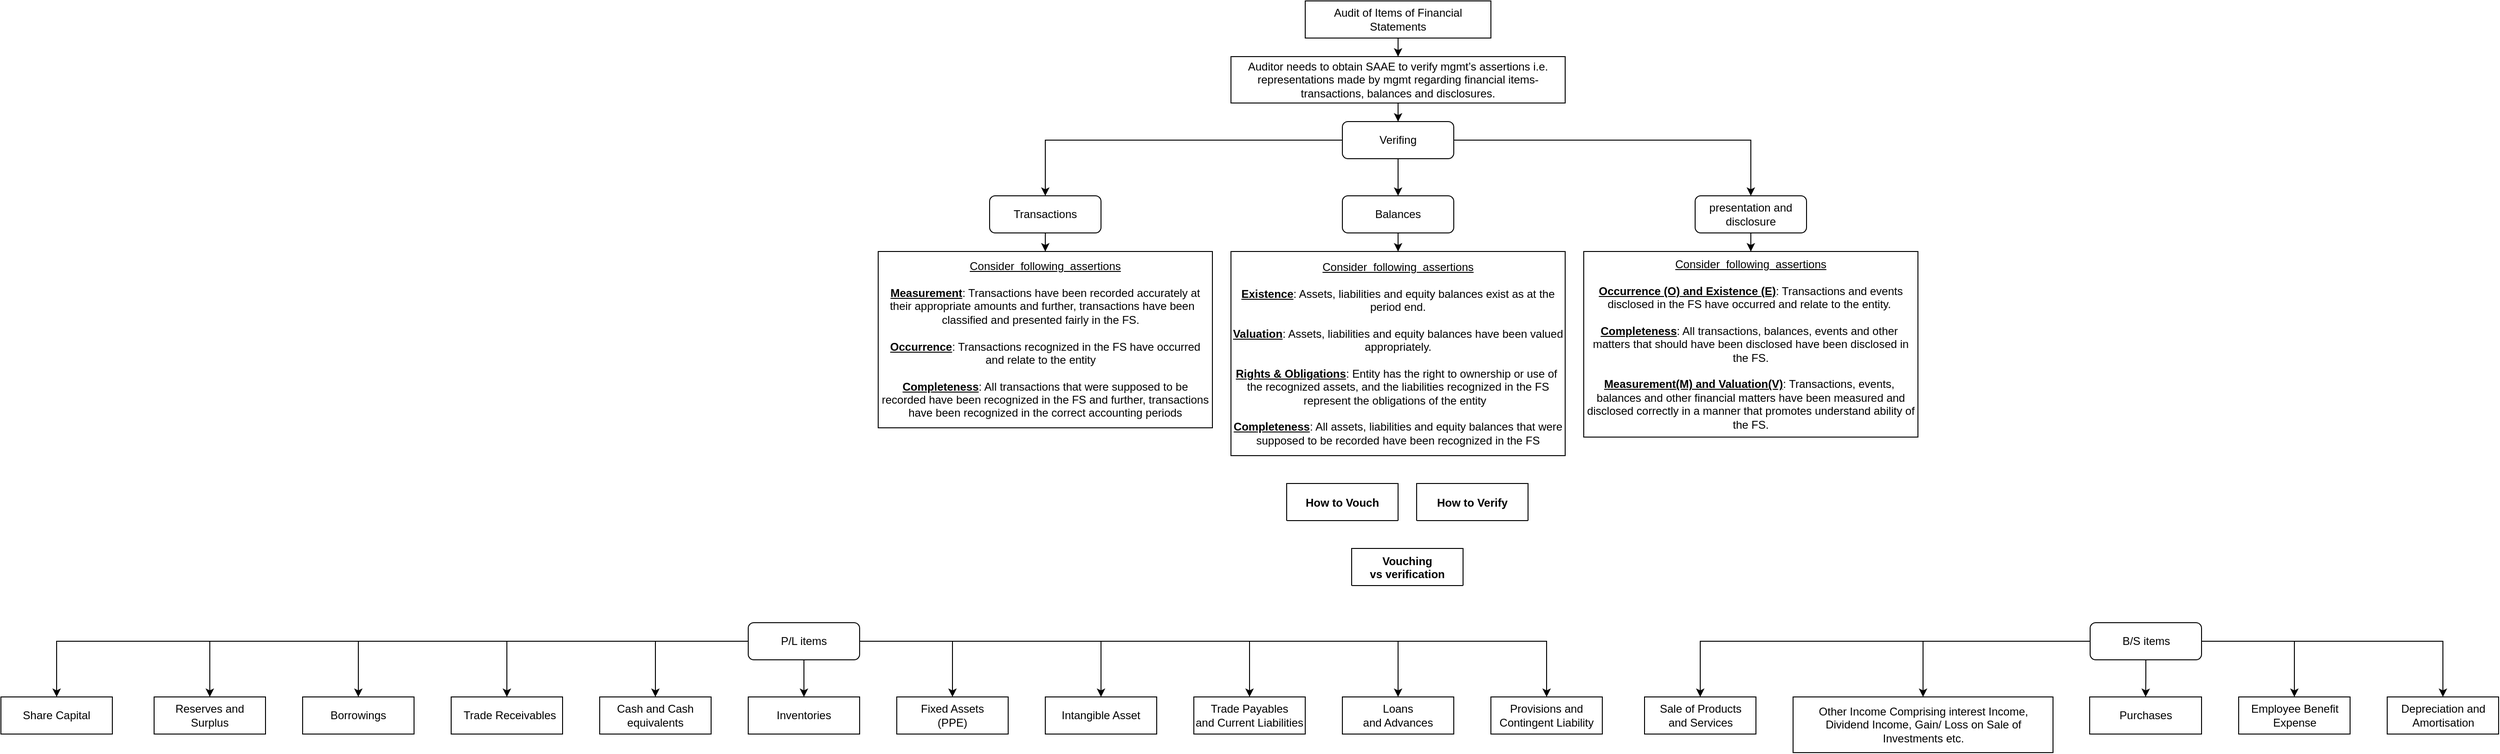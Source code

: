 <mxfile version="15.2.7" type="github">
  <diagram id="Dq3Bf0Ob6L3IU1oHNY2R" name="Page-1">
    <mxGraphModel dx="2959" dy="1727" grid="1" gridSize="10" guides="1" tooltips="1" connect="1" arrows="1" fold="1" page="1" pageScale="1" pageWidth="850" pageHeight="1100" math="0" shadow="0">
      <root>
        <mxCell id="0" />
        <mxCell id="1" parent="0" />
        <mxCell id="JVfyQsDlpFgOe32HRUAi-1" style="edgeStyle=orthogonalEdgeStyle;rounded=0;orthogonalLoop=1;jettySize=auto;html=1;" parent="1" source="JVfyQsDlpFgOe32HRUAi-2" target="JVfyQsDlpFgOe32HRUAi-4" edge="1">
          <mxGeometry relative="1" as="geometry" />
        </mxCell>
        <mxCell id="JVfyQsDlpFgOe32HRUAi-2" value="Audit of Items of Financial Statements" style="rounded=0;whiteSpace=wrap;html=1;" parent="1" vertex="1">
          <mxGeometry x="315" y="-110" width="200" height="40" as="geometry" />
        </mxCell>
        <mxCell id="JVfyQsDlpFgOe32HRUAi-3" style="edgeStyle=orthogonalEdgeStyle;rounded=0;orthogonalLoop=1;jettySize=auto;html=1;" parent="1" source="JVfyQsDlpFgOe32HRUAi-4" target="JVfyQsDlpFgOe32HRUAi-11" edge="1">
          <mxGeometry relative="1" as="geometry" />
        </mxCell>
        <mxCell id="JVfyQsDlpFgOe32HRUAi-4" value="Auditor needs to obtain SAAE to verify mgmt’s assertions i.e. representations made by mgmt regarding financial items- transactions, balances and disclosures. " style="rounded=0;whiteSpace=wrap;html=1;" parent="1" vertex="1">
          <mxGeometry x="235" y="-50" width="360" height="50" as="geometry" />
        </mxCell>
        <mxCell id="JVfyQsDlpFgOe32HRUAi-5" style="edgeStyle=orthogonalEdgeStyle;rounded=0;orthogonalLoop=1;jettySize=auto;html=1;" parent="1" source="JVfyQsDlpFgOe32HRUAi-6" target="JVfyQsDlpFgOe32HRUAi-7" edge="1">
          <mxGeometry relative="1" as="geometry" />
        </mxCell>
        <mxCell id="JVfyQsDlpFgOe32HRUAi-6" value="Transactions" style="rounded=1;whiteSpace=wrap;html=1;" parent="1" vertex="1">
          <mxGeometry x="-25" y="100" width="120" height="40" as="geometry" />
        </mxCell>
        <mxCell id="JVfyQsDlpFgOe32HRUAi-7" value="&lt;div&gt;&lt;u&gt;Consider&amp;nbsp; following&amp;nbsp; assertions&lt;/u&gt;&lt;br&gt;&lt;/div&gt;&lt;div&gt;&lt;br&gt;&lt;/div&gt;&lt;div&gt;&lt;u&gt;&lt;b&gt;Measurement&lt;/b&gt;&lt;/u&gt;: Transactions have been recorded accurately at their appropriate amounts and further, transactions have been&amp;nbsp;&amp;nbsp; classified and presented fairly in the FS. &amp;nbsp;&amp;nbsp; &lt;br&gt;&lt;/div&gt;&lt;div&gt;&lt;br&gt;&lt;/div&gt;&lt;div&gt;&lt;u&gt;&lt;b&gt;Occurrence&lt;/b&gt;&lt;/u&gt;: Transactions recognized in the FS have occurred &lt;br&gt;&lt;/div&gt;&lt;div&gt;and relate to the entity &amp;nbsp;&amp;nbsp; &lt;br&gt;&lt;/div&gt;&lt;div&gt;&lt;br&gt;&lt;/div&gt;&lt;div&gt;&lt;u&gt;&lt;b&gt;Completeness&lt;/b&gt;&lt;/u&gt;: All transactions that were supposed to be &lt;br&gt;&lt;/div&gt;&lt;div&gt;recorded have been recognized in the FS and further, transactions have been recognized in the correct accounting periods&lt;/div&gt;" style="rounded=0;whiteSpace=wrap;html=1;" parent="1" vertex="1">
          <mxGeometry x="-145" y="160" width="360" height="190" as="geometry" />
        </mxCell>
        <mxCell id="JVfyQsDlpFgOe32HRUAi-8" style="edgeStyle=orthogonalEdgeStyle;rounded=0;orthogonalLoop=1;jettySize=auto;html=1;" parent="1" source="JVfyQsDlpFgOe32HRUAi-11" target="JVfyQsDlpFgOe32HRUAi-15" edge="1">
          <mxGeometry relative="1" as="geometry" />
        </mxCell>
        <mxCell id="JVfyQsDlpFgOe32HRUAi-9" style="edgeStyle=orthogonalEdgeStyle;rounded=0;orthogonalLoop=1;jettySize=auto;html=1;" parent="1" source="JVfyQsDlpFgOe32HRUAi-11" target="JVfyQsDlpFgOe32HRUAi-13" edge="1">
          <mxGeometry relative="1" as="geometry" />
        </mxCell>
        <mxCell id="JVfyQsDlpFgOe32HRUAi-10" style="edgeStyle=orthogonalEdgeStyle;rounded=0;orthogonalLoop=1;jettySize=auto;html=1;" parent="1" source="JVfyQsDlpFgOe32HRUAi-11" target="JVfyQsDlpFgOe32HRUAi-6" edge="1">
          <mxGeometry relative="1" as="geometry" />
        </mxCell>
        <mxCell id="JVfyQsDlpFgOe32HRUAi-11" value="Verifing" style="rounded=1;whiteSpace=wrap;html=1;" parent="1" vertex="1">
          <mxGeometry x="355" y="20" width="120" height="40" as="geometry" />
        </mxCell>
        <mxCell id="JVfyQsDlpFgOe32HRUAi-12" style="edgeStyle=orthogonalEdgeStyle;rounded=0;orthogonalLoop=1;jettySize=auto;html=1;" parent="1" source="JVfyQsDlpFgOe32HRUAi-13" target="JVfyQsDlpFgOe32HRUAi-17" edge="1">
          <mxGeometry relative="1" as="geometry" />
        </mxCell>
        <mxCell id="JVfyQsDlpFgOe32HRUAi-13" value="presentation and disclosure" style="rounded=1;whiteSpace=wrap;html=1;" parent="1" vertex="1">
          <mxGeometry x="735" y="100" width="120" height="40" as="geometry" />
        </mxCell>
        <mxCell id="JVfyQsDlpFgOe32HRUAi-14" style="edgeStyle=orthogonalEdgeStyle;rounded=0;orthogonalLoop=1;jettySize=auto;html=1;" parent="1" source="JVfyQsDlpFgOe32HRUAi-15" target="JVfyQsDlpFgOe32HRUAi-16" edge="1">
          <mxGeometry relative="1" as="geometry" />
        </mxCell>
        <mxCell id="JVfyQsDlpFgOe32HRUAi-15" value="Balances" style="rounded=1;whiteSpace=wrap;html=1;" parent="1" vertex="1">
          <mxGeometry x="355" y="100" width="120" height="40" as="geometry" />
        </mxCell>
        <mxCell id="JVfyQsDlpFgOe32HRUAi-16" value="&lt;div&gt;&lt;u&gt;Consider&amp;nbsp; following&amp;nbsp; assertions&lt;/u&gt;&lt;br&gt;&lt;/div&gt;&lt;div&gt;&lt;br&gt;&lt;/div&gt;&lt;div&gt;&lt;u&gt;&lt;b&gt;Existence&lt;/b&gt;&lt;/u&gt;: Assets, liabilities and equity balances exist as at the period end.&lt;br&gt;&lt;/div&gt;&lt;div&gt;&lt;br&gt;&lt;/div&gt;&lt;div&gt;&lt;u&gt;&lt;b&gt;Valuation&lt;/b&gt;&lt;/u&gt;: Assets, liabilities and equity balances have been valued appropriately.&lt;br&gt;&lt;/div&gt;&lt;div&gt;&lt;br&gt;&lt;/div&gt;&lt;div&gt;&lt;u&gt;&lt;b&gt;Rights &amp;amp; Obligations&lt;/b&gt;&lt;/u&gt;: Entity has the right to ownership or use of&amp;nbsp; the recognized assets, and the liabilities recognized in the FS represent the obligations of the entity&amp;nbsp;&amp;nbsp; &lt;br&gt;&lt;/div&gt;&lt;div&gt;&lt;br&gt;&lt;/div&gt;&lt;div&gt;&lt;u&gt;&lt;b&gt;Completeness&lt;/b&gt;&lt;/u&gt;: All assets, liabilities and equity balances that were supposed to be recorded have been recognized in the FS&lt;br&gt;&lt;/div&gt;" style="rounded=0;whiteSpace=wrap;html=1;" parent="1" vertex="1">
          <mxGeometry x="235" y="160" width="360" height="220" as="geometry" />
        </mxCell>
        <mxCell id="JVfyQsDlpFgOe32HRUAi-17" value="&lt;div&gt;&lt;u&gt;Consider&amp;nbsp; following&amp;nbsp; assertions&lt;/u&gt;&lt;br&gt;&lt;/div&gt;&lt;div&gt;&lt;br&gt;&lt;/div&gt;&lt;div&gt;&lt;u&gt;&lt;b&gt;Occurrence (O) and Existence (E)&lt;/b&gt;&lt;/u&gt;: Transactions and events disclosed in the FS have occurred and relate to the entity.&amp;nbsp; &lt;br&gt;&lt;/div&gt;&lt;div&gt;&lt;br&gt;&lt;/div&gt;&lt;div&gt;&lt;u&gt;&lt;b&gt;Completeness&lt;/b&gt;&lt;/u&gt;: All transactions, balances, events and other&amp;nbsp; matters that should have been disclosed have been disclosed in the FS.&lt;br&gt;&lt;/div&gt;&lt;div&gt;&lt;br&gt;&lt;/div&gt;&lt;div&gt;&lt;u&gt;&lt;b&gt;Measurement(M) and Valuation(V)&lt;/b&gt;&lt;/u&gt;: Transactions, events,&amp;nbsp; balances and other financial matters have been measured and disclosed correctly in a manner that promotes understand ability of the FS.&lt;br&gt;&lt;/div&gt;" style="rounded=0;whiteSpace=wrap;html=1;" parent="1" vertex="1">
          <mxGeometry x="615" y="160" width="360" height="200" as="geometry" />
        </mxCell>
        <mxCell id="HmFCgczZDOIW98-LxWr3-2" style="edgeStyle=orthogonalEdgeStyle;rounded=0;orthogonalLoop=1;jettySize=auto;html=1;" parent="1" source="JVfyQsDlpFgOe32HRUAi-18" target="HmFCgczZDOIW98-LxWr3-1" edge="1" visible="0">
          <mxGeometry relative="1" as="geometry" />
        </mxCell>
        <mxCell id="JVfyQsDlpFgOe32HRUAi-18" value="Share Capital" style="whiteSpace=wrap;html=1;align=center;treeFolding=1;treeMoving=1;newEdgeStyle={&quot;edgeStyle&quot;:&quot;elbowEdgeStyle&quot;,&quot;startArrow&quot;:&quot;none&quot;,&quot;endArrow&quot;:&quot;none&quot;};fillColor=#ffffff;fontFamily=Helvetica;fontSize=12;fontColor=#000000;strokeColor=#000000;" parent="1" vertex="1" collapsed="1">
          <mxGeometry x="-1090" y="640" width="120" height="40" as="geometry" />
        </mxCell>
        <mxCell id="HmFCgczZDOIW98-LxWr3-4" style="edgeStyle=orthogonalEdgeStyle;rounded=0;orthogonalLoop=1;jettySize=auto;html=1;" parent="1" source="JVfyQsDlpFgOe32HRUAi-19" target="HmFCgczZDOIW98-LxWr3-3" edge="1" visible="0">
          <mxGeometry relative="1" as="geometry" />
        </mxCell>
        <mxCell id="JVfyQsDlpFgOe32HRUAi-19" value="&lt;div&gt;Reserves and &lt;br&gt;&lt;/div&gt;&lt;div&gt;Surplus &lt;/div&gt;" style="whiteSpace=wrap;html=1;align=center;treeFolding=1;treeMoving=1;newEdgeStyle={&quot;edgeStyle&quot;:&quot;elbowEdgeStyle&quot;,&quot;startArrow&quot;:&quot;none&quot;,&quot;endArrow&quot;:&quot;none&quot;};fillColor=#ffffff;fontFamily=Helvetica;fontSize=12;fontColor=#000000;strokeColor=#000000;" parent="1" vertex="1" collapsed="1">
          <mxGeometry x="-925" y="640" width="120" height="40" as="geometry" />
        </mxCell>
        <mxCell id="HmFCgczZDOIW98-LxWr3-6" style="edgeStyle=orthogonalEdgeStyle;rounded=0;orthogonalLoop=1;jettySize=auto;html=1;" parent="1" source="JVfyQsDlpFgOe32HRUAi-20" target="HmFCgczZDOIW98-LxWr3-5" edge="1" visible="0">
          <mxGeometry relative="1" as="geometry" />
        </mxCell>
        <mxCell id="JVfyQsDlpFgOe32HRUAi-20" value="Borrowings" style="whiteSpace=wrap;html=1;align=center;treeFolding=1;treeMoving=1;newEdgeStyle={&quot;edgeStyle&quot;:&quot;elbowEdgeStyle&quot;,&quot;startArrow&quot;:&quot;none&quot;,&quot;endArrow&quot;:&quot;none&quot;};fillColor=#ffffff;fontFamily=Helvetica;fontSize=12;fontColor=#000000;strokeColor=#000000;" parent="1" vertex="1" collapsed="1">
          <mxGeometry x="-765" y="640" width="120" height="40" as="geometry" />
        </mxCell>
        <mxCell id="UfjtboCrBmcmnvGXadqM-1" style="edgeStyle=orthogonalEdgeStyle;rounded=0;orthogonalLoop=1;jettySize=auto;html=1;" edge="1" parent="1" source="JVfyQsDlpFgOe32HRUAi-21" target="HmFCgczZDOIW98-LxWr3-7" visible="0">
          <mxGeometry relative="1" as="geometry" />
        </mxCell>
        <mxCell id="JVfyQsDlpFgOe32HRUAi-21" value="&amp;nbsp; Trade Receivables" style="whiteSpace=wrap;html=1;align=center;treeFolding=1;treeMoving=1;newEdgeStyle={&quot;edgeStyle&quot;:&quot;elbowEdgeStyle&quot;,&quot;startArrow&quot;:&quot;none&quot;,&quot;endArrow&quot;:&quot;none&quot;};fillColor=#ffffff;fontFamily=Helvetica;fontSize=12;fontColor=#000000;strokeColor=#000000;" parent="1" vertex="1" collapsed="1">
          <mxGeometry x="-605" y="640" width="120" height="40" as="geometry" />
        </mxCell>
        <mxCell id="UfjtboCrBmcmnvGXadqM-3" style="edgeStyle=orthogonalEdgeStyle;rounded=0;orthogonalLoop=1;jettySize=auto;html=1;" edge="1" parent="1" source="JVfyQsDlpFgOe32HRUAi-22" target="UfjtboCrBmcmnvGXadqM-2" visible="0">
          <mxGeometry relative="1" as="geometry" />
        </mxCell>
        <mxCell id="JVfyQsDlpFgOe32HRUAi-22" value="Cash and Cash equivalents" style="whiteSpace=wrap;html=1;align=center;treeFolding=1;treeMoving=1;newEdgeStyle={&quot;edgeStyle&quot;:&quot;elbowEdgeStyle&quot;,&quot;startArrow&quot;:&quot;none&quot;,&quot;endArrow&quot;:&quot;none&quot;};fillColor=#ffffff;fontFamily=Helvetica;fontSize=12;fontColor=#000000;strokeColor=#000000;" parent="1" vertex="1" collapsed="1">
          <mxGeometry x="-445" y="640" width="120" height="40" as="geometry" />
        </mxCell>
        <mxCell id="UfjtboCrBmcmnvGXadqM-5" style="edgeStyle=orthogonalEdgeStyle;rounded=0;orthogonalLoop=1;jettySize=auto;html=1;" edge="1" parent="1" source="JVfyQsDlpFgOe32HRUAi-23" target="UfjtboCrBmcmnvGXadqM-4" visible="0">
          <mxGeometry relative="1" as="geometry" />
        </mxCell>
        <mxCell id="JVfyQsDlpFgOe32HRUAi-23" value="Inventories" style="whiteSpace=wrap;html=1;align=center;treeFolding=1;treeMoving=1;newEdgeStyle={&quot;edgeStyle&quot;:&quot;elbowEdgeStyle&quot;,&quot;startArrow&quot;:&quot;none&quot;,&quot;endArrow&quot;:&quot;none&quot;};fillColor=#ffffff;fontFamily=Helvetica;fontSize=12;fontColor=#000000;strokeColor=#000000;" parent="1" vertex="1" collapsed="1">
          <mxGeometry x="-285" y="640" width="120" height="40" as="geometry" />
        </mxCell>
        <mxCell id="UfjtboCrBmcmnvGXadqM-7" style="edgeStyle=orthogonalEdgeStyle;rounded=0;orthogonalLoop=1;jettySize=auto;html=1;" edge="1" parent="1" source="JVfyQsDlpFgOe32HRUAi-24" target="UfjtboCrBmcmnvGXadqM-6" visible="0">
          <mxGeometry relative="1" as="geometry" />
        </mxCell>
        <mxCell id="JVfyQsDlpFgOe32HRUAi-24" value="&lt;div&gt;Fixed Assets &lt;br&gt;&lt;/div&gt;&lt;div&gt;(PPE) &lt;/div&gt;" style="whiteSpace=wrap;html=1;align=center;treeFolding=1;treeMoving=1;newEdgeStyle={&quot;edgeStyle&quot;:&quot;elbowEdgeStyle&quot;,&quot;startArrow&quot;:&quot;none&quot;,&quot;endArrow&quot;:&quot;none&quot;};fillColor=#ffffff;fontFamily=Helvetica;fontSize=12;fontColor=#000000;strokeColor=#000000;" parent="1" vertex="1" collapsed="1">
          <mxGeometry x="-125" y="640" width="120" height="40" as="geometry" />
        </mxCell>
        <mxCell id="UfjtboCrBmcmnvGXadqM-9" style="edgeStyle=orthogonalEdgeStyle;rounded=0;orthogonalLoop=1;jettySize=auto;html=1;" edge="1" parent="1" source="JVfyQsDlpFgOe32HRUAi-25" target="UfjtboCrBmcmnvGXadqM-8" visible="0">
          <mxGeometry relative="1" as="geometry" />
        </mxCell>
        <mxCell id="JVfyQsDlpFgOe32HRUAi-25" value="Intangible Asset" style="whiteSpace=wrap;html=1;align=center;treeFolding=1;treeMoving=1;newEdgeStyle={&quot;edgeStyle&quot;:&quot;elbowEdgeStyle&quot;,&quot;startArrow&quot;:&quot;none&quot;,&quot;endArrow&quot;:&quot;none&quot;};fillColor=#ffffff;fontFamily=Helvetica;fontSize=12;fontColor=#000000;strokeColor=#000000;" parent="1" vertex="1" collapsed="1">
          <mxGeometry x="35" y="640" width="120" height="40" as="geometry" />
        </mxCell>
        <mxCell id="UfjtboCrBmcmnvGXadqM-11" style="edgeStyle=orthogonalEdgeStyle;rounded=0;orthogonalLoop=1;jettySize=auto;html=1;entryX=0.5;entryY=0;entryDx=0;entryDy=0;" edge="1" parent="1" source="JVfyQsDlpFgOe32HRUAi-26" target="UfjtboCrBmcmnvGXadqM-10" visible="0">
          <mxGeometry relative="1" as="geometry" />
        </mxCell>
        <mxCell id="JVfyQsDlpFgOe32HRUAi-26" value="&lt;div&gt;Trade Payables &lt;br&gt;&lt;/div&gt;&lt;div&gt;and Current Liabilities&lt;/div&gt;" style="whiteSpace=wrap;html=1;align=center;treeFolding=1;treeMoving=1;newEdgeStyle={&quot;edgeStyle&quot;:&quot;elbowEdgeStyle&quot;,&quot;startArrow&quot;:&quot;none&quot;,&quot;endArrow&quot;:&quot;none&quot;};fillColor=#ffffff;fontFamily=Helvetica;fontSize=12;fontColor=#000000;strokeColor=#000000;" parent="1" vertex="1" collapsed="1">
          <mxGeometry x="195" y="640" width="120" height="40" as="geometry" />
        </mxCell>
        <mxCell id="UfjtboCrBmcmnvGXadqM-13" style="edgeStyle=orthogonalEdgeStyle;rounded=0;orthogonalLoop=1;jettySize=auto;html=1;" edge="1" parent="1" source="JVfyQsDlpFgOe32HRUAi-27" target="UfjtboCrBmcmnvGXadqM-12" visible="0">
          <mxGeometry relative="1" as="geometry" />
        </mxCell>
        <mxCell id="JVfyQsDlpFgOe32HRUAi-27" value="&lt;div&gt;Loans &lt;br&gt;&lt;/div&gt;&lt;div&gt;and Advances&lt;/div&gt;" style="whiteSpace=wrap;html=1;align=center;treeFolding=1;treeMoving=1;newEdgeStyle={&quot;edgeStyle&quot;:&quot;elbowEdgeStyle&quot;,&quot;startArrow&quot;:&quot;none&quot;,&quot;endArrow&quot;:&quot;none&quot;};fillColor=#ffffff;fontFamily=Helvetica;fontSize=12;fontColor=#000000;strokeColor=#000000;" parent="1" vertex="1" collapsed="1">
          <mxGeometry x="355" y="640" width="120" height="40" as="geometry" />
        </mxCell>
        <mxCell id="UfjtboCrBmcmnvGXadqM-15" style="edgeStyle=orthogonalEdgeStyle;rounded=0;orthogonalLoop=1;jettySize=auto;html=1;" edge="1" parent="1" source="JVfyQsDlpFgOe32HRUAi-28" target="UfjtboCrBmcmnvGXadqM-14" visible="0">
          <mxGeometry relative="1" as="geometry" />
        </mxCell>
        <mxCell id="JVfyQsDlpFgOe32HRUAi-28" value="Provisions and Contingent Liability" style="whiteSpace=wrap;html=1;align=center;treeFolding=1;treeMoving=1;newEdgeStyle={&quot;edgeStyle&quot;:&quot;elbowEdgeStyle&quot;,&quot;startArrow&quot;:&quot;none&quot;,&quot;endArrow&quot;:&quot;none&quot;};fillColor=#ffffff;fontFamily=Helvetica;fontSize=12;fontColor=#000000;strokeColor=#000000;" parent="1" vertex="1" collapsed="1">
          <mxGeometry x="515" y="640" width="120" height="40" as="geometry" />
        </mxCell>
        <mxCell id="UfjtboCrBmcmnvGXadqM-17" style="edgeStyle=orthogonalEdgeStyle;rounded=0;orthogonalLoop=1;jettySize=auto;html=1;" edge="1" parent="1" source="JVfyQsDlpFgOe32HRUAi-29" target="UfjtboCrBmcmnvGXadqM-16" visible="0">
          <mxGeometry relative="1" as="geometry" />
        </mxCell>
        <mxCell id="JVfyQsDlpFgOe32HRUAi-29" value="&lt;div&gt;Sale of Products &lt;br&gt;&lt;/div&gt;&lt;div&gt;and Services &lt;/div&gt;" style="whiteSpace=wrap;html=1;align=center;treeFolding=1;treeMoving=1;newEdgeStyle={&quot;edgeStyle&quot;:&quot;elbowEdgeStyle&quot;,&quot;startArrow&quot;:&quot;none&quot;,&quot;endArrow&quot;:&quot;none&quot;};fillColor=#ffffff;fontFamily=Helvetica;fontSize=12;fontColor=#000000;strokeColor=#000000;" parent="1" vertex="1" collapsed="1">
          <mxGeometry x="680.5" y="640" width="120" height="40" as="geometry" />
        </mxCell>
        <mxCell id="UfjtboCrBmcmnvGXadqM-19" style="edgeStyle=orthogonalEdgeStyle;rounded=0;orthogonalLoop=1;jettySize=auto;html=1;" edge="1" parent="1" source="JVfyQsDlpFgOe32HRUAi-30" target="UfjtboCrBmcmnvGXadqM-18" visible="0">
          <mxGeometry relative="1" as="geometry" />
        </mxCell>
        <mxCell id="JVfyQsDlpFgOe32HRUAi-30" value="&lt;div&gt;Other Income Comprising interest Income, &lt;br&gt;&lt;/div&gt;&lt;div&gt;Dividend Income, Gain/ Loss on Sale of &lt;br&gt;&lt;/div&gt;&lt;div&gt;Investments etc. &lt;/div&gt;" style="whiteSpace=wrap;html=1;align=center;treeFolding=1;treeMoving=1;newEdgeStyle={&quot;edgeStyle&quot;:&quot;elbowEdgeStyle&quot;,&quot;startArrow&quot;:&quot;none&quot;,&quot;endArrow&quot;:&quot;none&quot;};fillColor=#ffffff;fontFamily=Helvetica;fontSize=12;fontColor=#000000;strokeColor=#000000;" parent="1" vertex="1" collapsed="1">
          <mxGeometry x="840.5" y="640" width="280" height="60" as="geometry" />
        </mxCell>
        <mxCell id="UfjtboCrBmcmnvGXadqM-21" style="edgeStyle=orthogonalEdgeStyle;rounded=0;orthogonalLoop=1;jettySize=auto;html=1;" edge="1" parent="1" source="JVfyQsDlpFgOe32HRUAi-31" target="UfjtboCrBmcmnvGXadqM-20" visible="0">
          <mxGeometry relative="1" as="geometry" />
        </mxCell>
        <mxCell id="JVfyQsDlpFgOe32HRUAi-31" value="Purchases" style="whiteSpace=wrap;html=1;align=center;treeFolding=1;treeMoving=1;newEdgeStyle={&quot;edgeStyle&quot;:&quot;elbowEdgeStyle&quot;,&quot;startArrow&quot;:&quot;none&quot;,&quot;endArrow&quot;:&quot;none&quot;};fillColor=#ffffff;fontFamily=Helvetica;fontSize=12;fontColor=#000000;strokeColor=#000000;" parent="1" vertex="1" collapsed="1">
          <mxGeometry x="1160" y="640" width="120.5" height="40" as="geometry" />
        </mxCell>
        <mxCell id="UfjtboCrBmcmnvGXadqM-26" style="edgeStyle=orthogonalEdgeStyle;rounded=0;orthogonalLoop=1;jettySize=auto;html=1;" edge="1" parent="1" source="JVfyQsDlpFgOe32HRUAi-32" target="UfjtboCrBmcmnvGXadqM-23" visible="0">
          <mxGeometry relative="1" as="geometry" />
        </mxCell>
        <mxCell id="JVfyQsDlpFgOe32HRUAi-32" value="Employee Benefit Expense " style="whiteSpace=wrap;html=1;align=center;treeFolding=1;treeMoving=1;newEdgeStyle={&quot;edgeStyle&quot;:&quot;elbowEdgeStyle&quot;,&quot;startArrow&quot;:&quot;none&quot;,&quot;endArrow&quot;:&quot;none&quot;};fillColor=#ffffff;fontFamily=Helvetica;fontSize=12;fontColor=#000000;strokeColor=#000000;" parent="1" vertex="1" collapsed="1">
          <mxGeometry x="1320.5" y="640" width="120" height="40" as="geometry" />
        </mxCell>
        <mxCell id="UfjtboCrBmcmnvGXadqM-27" style="edgeStyle=orthogonalEdgeStyle;rounded=0;orthogonalLoop=1;jettySize=auto;html=1;" edge="1" parent="1" source="JVfyQsDlpFgOe32HRUAi-33" target="UfjtboCrBmcmnvGXadqM-25" visible="0">
          <mxGeometry relative="1" as="geometry" />
        </mxCell>
        <mxCell id="JVfyQsDlpFgOe32HRUAi-33" value="Depreciation and Amortisation" style="whiteSpace=wrap;html=1;align=center;treeFolding=1;treeMoving=1;newEdgeStyle={&quot;edgeStyle&quot;:&quot;elbowEdgeStyle&quot;,&quot;startArrow&quot;:&quot;none&quot;,&quot;endArrow&quot;:&quot;none&quot;};fillColor=#ffffff;fontFamily=Helvetica;fontSize=12;fontColor=#000000;strokeColor=#000000;" parent="1" vertex="1" collapsed="1">
          <mxGeometry x="1480.5" y="640" width="120" height="40" as="geometry" />
        </mxCell>
        <mxCell id="UfjtboCrBmcmnvGXadqM-34" style="edgeStyle=orthogonalEdgeStyle;rounded=0;orthogonalLoop=1;jettySize=auto;html=1;entryX=0.5;entryY=0;entryDx=0;entryDy=0;" edge="1" parent="1" source="66pDrFZKpN6Ti9aJz2PV-25" target="JVfyQsDlpFgOe32HRUAi-22">
          <mxGeometry relative="1" as="geometry" />
        </mxCell>
        <mxCell id="UfjtboCrBmcmnvGXadqM-35" style="edgeStyle=orthogonalEdgeStyle;rounded=0;orthogonalLoop=1;jettySize=auto;html=1;" edge="1" parent="1" source="66pDrFZKpN6Ti9aJz2PV-25" target="JVfyQsDlpFgOe32HRUAi-23">
          <mxGeometry relative="1" as="geometry" />
        </mxCell>
        <mxCell id="UfjtboCrBmcmnvGXadqM-36" style="edgeStyle=orthogonalEdgeStyle;rounded=0;orthogonalLoop=1;jettySize=auto;html=1;entryX=0.5;entryY=0;entryDx=0;entryDy=0;" edge="1" parent="1" source="66pDrFZKpN6Ti9aJz2PV-25" target="JVfyQsDlpFgOe32HRUAi-24">
          <mxGeometry relative="1" as="geometry" />
        </mxCell>
        <mxCell id="UfjtboCrBmcmnvGXadqM-37" style="edgeStyle=orthogonalEdgeStyle;rounded=0;orthogonalLoop=1;jettySize=auto;html=1;" edge="1" parent="1" source="66pDrFZKpN6Ti9aJz2PV-25" target="JVfyQsDlpFgOe32HRUAi-25">
          <mxGeometry relative="1" as="geometry" />
        </mxCell>
        <mxCell id="UfjtboCrBmcmnvGXadqM-38" style="edgeStyle=orthogonalEdgeStyle;rounded=0;orthogonalLoop=1;jettySize=auto;html=1;" edge="1" parent="1" source="66pDrFZKpN6Ti9aJz2PV-25" target="JVfyQsDlpFgOe32HRUAi-26">
          <mxGeometry relative="1" as="geometry" />
        </mxCell>
        <mxCell id="UfjtboCrBmcmnvGXadqM-39" style="edgeStyle=orthogonalEdgeStyle;rounded=0;orthogonalLoop=1;jettySize=auto;html=1;" edge="1" parent="1" source="66pDrFZKpN6Ti9aJz2PV-25" target="JVfyQsDlpFgOe32HRUAi-27">
          <mxGeometry relative="1" as="geometry" />
        </mxCell>
        <mxCell id="UfjtboCrBmcmnvGXadqM-40" style="edgeStyle=orthogonalEdgeStyle;rounded=0;orthogonalLoop=1;jettySize=auto;html=1;entryX=0.5;entryY=0;entryDx=0;entryDy=0;" edge="1" parent="1" source="66pDrFZKpN6Ti9aJz2PV-25" target="JVfyQsDlpFgOe32HRUAi-28">
          <mxGeometry relative="1" as="geometry" />
        </mxCell>
        <mxCell id="UfjtboCrBmcmnvGXadqM-41" style="edgeStyle=orthogonalEdgeStyle;rounded=0;orthogonalLoop=1;jettySize=auto;html=1;" edge="1" parent="1" source="66pDrFZKpN6Ti9aJz2PV-25" target="JVfyQsDlpFgOe32HRUAi-21">
          <mxGeometry relative="1" as="geometry" />
        </mxCell>
        <mxCell id="UfjtboCrBmcmnvGXadqM-42" style="edgeStyle=orthogonalEdgeStyle;rounded=0;orthogonalLoop=1;jettySize=auto;html=1;" edge="1" parent="1" source="66pDrFZKpN6Ti9aJz2PV-25" target="JVfyQsDlpFgOe32HRUAi-20">
          <mxGeometry relative="1" as="geometry" />
        </mxCell>
        <mxCell id="UfjtboCrBmcmnvGXadqM-43" style="edgeStyle=orthogonalEdgeStyle;rounded=0;orthogonalLoop=1;jettySize=auto;html=1;" edge="1" parent="1" source="66pDrFZKpN6Ti9aJz2PV-25" target="JVfyQsDlpFgOe32HRUAi-19">
          <mxGeometry relative="1" as="geometry" />
        </mxCell>
        <mxCell id="UfjtboCrBmcmnvGXadqM-44" style="edgeStyle=orthogonalEdgeStyle;rounded=0;orthogonalLoop=1;jettySize=auto;html=1;entryX=0.5;entryY=0;entryDx=0;entryDy=0;" edge="1" parent="1" source="66pDrFZKpN6Ti9aJz2PV-25" target="JVfyQsDlpFgOe32HRUAi-18">
          <mxGeometry relative="1" as="geometry" />
        </mxCell>
        <mxCell id="66pDrFZKpN6Ti9aJz2PV-25" value="P/L items" style="rounded=1;whiteSpace=wrap;html=1;" parent="1" vertex="1">
          <mxGeometry x="-285" y="560" width="120" height="40" as="geometry" />
        </mxCell>
        <mxCell id="UfjtboCrBmcmnvGXadqM-29" style="edgeStyle=orthogonalEdgeStyle;rounded=0;orthogonalLoop=1;jettySize=auto;html=1;" edge="1" parent="1" source="66pDrFZKpN6Ti9aJz2PV-26" target="JVfyQsDlpFgOe32HRUAi-29">
          <mxGeometry relative="1" as="geometry" />
        </mxCell>
        <mxCell id="UfjtboCrBmcmnvGXadqM-30" style="edgeStyle=orthogonalEdgeStyle;rounded=0;orthogonalLoop=1;jettySize=auto;html=1;" edge="1" parent="1" source="66pDrFZKpN6Ti9aJz2PV-26" target="JVfyQsDlpFgOe32HRUAi-30">
          <mxGeometry relative="1" as="geometry" />
        </mxCell>
        <mxCell id="UfjtboCrBmcmnvGXadqM-31" style="edgeStyle=orthogonalEdgeStyle;rounded=0;orthogonalLoop=1;jettySize=auto;html=1;" edge="1" parent="1" source="66pDrFZKpN6Ti9aJz2PV-26" target="JVfyQsDlpFgOe32HRUAi-31">
          <mxGeometry relative="1" as="geometry" />
        </mxCell>
        <mxCell id="UfjtboCrBmcmnvGXadqM-32" style="edgeStyle=orthogonalEdgeStyle;rounded=0;orthogonalLoop=1;jettySize=auto;html=1;entryX=0.5;entryY=0;entryDx=0;entryDy=0;" edge="1" parent="1" source="66pDrFZKpN6Ti9aJz2PV-26" target="JVfyQsDlpFgOe32HRUAi-32">
          <mxGeometry relative="1" as="geometry" />
        </mxCell>
        <mxCell id="UfjtboCrBmcmnvGXadqM-33" style="edgeStyle=orthogonalEdgeStyle;rounded=0;orthogonalLoop=1;jettySize=auto;html=1;entryX=0.5;entryY=0;entryDx=0;entryDy=0;" edge="1" parent="1" source="66pDrFZKpN6Ti9aJz2PV-26" target="JVfyQsDlpFgOe32HRUAi-33">
          <mxGeometry relative="1" as="geometry" />
        </mxCell>
        <mxCell id="66pDrFZKpN6Ti9aJz2PV-26" value="B/S items" style="rounded=1;whiteSpace=wrap;html=1;" parent="1" vertex="1">
          <mxGeometry x="1160.5" y="560" width="120" height="40" as="geometry" />
        </mxCell>
        <mxCell id="HmFCgczZDOIW98-LxWr3-1" value="1.1 &lt;u&gt;&lt;b&gt;Existence&lt;/b&gt;&lt;/u&gt;&lt;br&gt;&amp;nbsp;It is the sum stated in the memorandum as the capital of the company with which it is to be registered being the maximum amount which it is&lt;br&gt;authorized to raise by issuing shares, and upon which it pays the stamp&lt;br&gt;&lt;div&gt;duty&lt;/div&gt;&lt;div&gt;&lt;br&gt;&lt;/div&gt;1.2 &lt;u&gt;&lt;b&gt;Valuation&lt;/b&gt;&lt;/u&gt;&lt;br&gt;&amp;nbsp;1. Tally the period- end share capital balance- authorised, issued and paid&lt;br&gt;&lt;div&gt;up, to the previous year audited financial statements&lt;/div&gt;&lt;div&gt;&lt;br&gt;&lt;/div&gt;2. In case there in no change during the year, obtain a written confirmation/&lt;br&gt;representation from the Company Secretary that there were no changes to&lt;br&gt;&lt;div&gt;entity’s capital structure during the year.&lt;/div&gt;&lt;div&gt;&lt;br&gt;&lt;/div&gt;&amp;nbsp;3. In case there is any change, obtain the certified copies of relevant&lt;br&gt;resolutions passed at the meetings of board of directors, shareholders&lt;br&gt;authorizing the increase/ decrease in authorized and paid up share capital&lt;br&gt;&amp;nbsp;Verify whether the paid up capital as at the period- end is within the limits&lt;br&gt;&lt;div&gt;of authorized capital&lt;/div&gt;&lt;div&gt;&lt;br&gt;&lt;/div&gt;1.3 &lt;u&gt;&lt;b&gt;Completeness&lt;/b&gt;&lt;/u&gt;&lt;br&gt;Equity bal that should have been recorded have been shown in the FS&lt;br&gt;&lt;div&gt;&lt;br&gt;&lt;/div&gt;1.4 &lt;u&gt;&lt;b&gt;Presentation and Disclosure&lt;/b&gt;&lt;/u&gt;&lt;br&gt;&amp;nbsp;as per AS/IND AS as applicable" style="rounded=0;whiteSpace=wrap;html=1;" parent="1" vertex="1" visible="0">
          <mxGeometry x="-1230" y="700" width="400" height="380" as="geometry" />
        </mxCell>
        <mxCell id="HmFCgczZDOIW98-LxWr3-3" value="2.1 &lt;u&gt;&lt;b&gt;Existence/Valuation/Completeness&lt;/b&gt;&lt;/u&gt;&lt;br&gt;&amp;nbsp;Tally the opening balance of reserves and surplus to the PY&lt;br&gt;&lt;div&gt;audited FS.&lt;/div&gt;&lt;div&gt;&lt;br&gt;&lt;/div&gt;&amp;nbsp;For addition/ utilisation in current year, in case of:&lt;br&gt;a. Profit and Loss balance- trace the movement as disclosed in Statement&lt;br&gt;of changes in Equity to Surplus/ Deficit as per Income Statement for the&lt;br&gt;year under audit&lt;br&gt;b. For adjustment related to dividend payment and the tax related thereto&lt;br&gt;i.e. dividend distribution tax, verify the resolution passed by the board of&lt;br&gt;directors regarding declaration of dividend&lt;br&gt;&lt;div&gt;d. Utilisation of share premium as per the provisions&lt;br&gt;&lt;/div&gt;&lt;div&gt;&lt;br&gt;&lt;/div&gt;2.2 &lt;u&gt;&lt;b&gt;Presentation and Disclosure&lt;/b&gt;&lt;/u&gt;&lt;br&gt;&amp;nbsp;Ias per AS/IND AS as applicable" style="rounded=0;whiteSpace=wrap;html=1;" parent="1" vertex="1" visible="0">
          <mxGeometry x="-1065" y="700" width="400" height="220" as="geometry" />
        </mxCell>
        <mxCell id="HmFCgczZDOIW98-LxWr3-5" value="&lt;div&gt;3.1 &lt;u&gt;&lt;b&gt;Existence&lt;/b&gt;&lt;/u&gt;&lt;/div&gt;&lt;div&gt;&lt;u&gt;&lt;b&gt;&lt;br&gt;&lt;/b&gt;&lt;/u&gt;&lt;/div&gt;&amp;nbsp;1. Review board minutes for approval of new lending agreements. During&lt;br&gt;&lt;div&gt;review, make sure that any new loan agreements are authorized. &lt;br&gt;&lt;/div&gt;&lt;div&gt;&lt;br&gt;&lt;/div&gt;&lt;div&gt;2. Ensure that significant debt commitments should be approved by the board of directors.&lt;/div&gt;&lt;div&gt;&lt;br&gt;&lt;/div&gt;&lt;div&gt;&amp;nbsp;3. Verify that borrowing limits imposed by agreements are not exceeded&lt;/div&gt;&lt;div&gt;&lt;br&gt;&lt;/div&gt;&amp;nbsp;4. Agree overdrafts and loans recorded to bank confirmation / confirmation to&lt;br&gt;&lt;div&gt;lenders&lt;/div&gt;&lt;div&gt;&lt;br&gt;&lt;/div&gt;5. Agree details of leases and hire purchase creditors recorded to underlying&lt;br&gt;agreement&lt;br&gt;&lt;div&gt;&lt;br&gt;&lt;/div&gt;&lt;div&gt;&lt;br&gt;&lt;/div&gt;&lt;div&gt;&lt;br&gt;&lt;/div&gt;&lt;div&gt;3.2 &lt;u&gt;&lt;b&gt;Valuation&lt;/b&gt;&lt;/u&gt;&lt;/div&gt;&lt;div&gt;&lt;u&gt;&lt;b&gt;&lt;br&gt;&lt;/b&gt;&lt;/u&gt;&lt;/div&gt;1.&amp;nbsp; Determine that the accounting policies and methods of recording debt are&lt;br&gt;&lt;div&gt;appropriate and applied consistently.&lt;/div&gt;&lt;div&gt;&lt;br&gt;&lt;/div&gt;2. Recalculate the interest accrual, and discount or premium on redemption&lt;br&gt;&amp;nbsp;&lt;br&gt;&lt;div&gt;&amp;nbsp;3. Check computation of the amortization of premium or discount.&lt;/div&gt;&lt;div&gt;&lt;br&gt;&lt;/div&gt;&lt;div&gt;&lt;br&gt;&lt;/div&gt;&lt;div&gt;&lt;br&gt;&lt;/div&gt;&lt;div&gt;3.3 &lt;u&gt;&lt;b&gt;Completeness&lt;/b&gt;&lt;/u&gt;&lt;/div&gt;&lt;div&gt;&lt;u&gt;&lt;b&gt;&lt;br&gt;&lt;/b&gt;&lt;/u&gt;&lt;/div&gt;&lt;div&gt;&amp;nbsp;Obtain a schedule of short term and long term borrowing showing beginning&lt;/div&gt;&lt;div&gt; and ending balances and borrowings and repayments during the year,&lt;/div&gt;&lt;div&gt; and perform the following:&lt;/div&gt;a. examination of minutes of the board, and other documents.&lt;br&gt;b. trace the ending balances to the general ledger&lt;br&gt;&lt;div&gt;&lt;br&gt;&lt;/div&gt;&lt;div&gt;&lt;br&gt;&lt;/div&gt;&lt;div&gt;&lt;br&gt;&lt;/div&gt;3.4 &lt;u&gt;&lt;b&gt;Presentation and Disclosure&lt;/b&gt;&lt;/u&gt;&lt;br&gt;&lt;div&gt;&lt;br&gt;&lt;/div&gt;&lt;div&gt;1. as per AS/IND AS as applicable&lt;/div&gt;&lt;div&gt;&lt;br&gt;&lt;/div&gt;&lt;div&gt;&amp;nbsp;2. Examine the due dates on loans for proper classification between long term and current.&lt;/div&gt;&lt;div&gt;&lt;br&gt;&lt;/div&gt;3. Verify whether liabilities to bank towards bills discounted, bills negotiated,&lt;br&gt;cheques discounted, etc. are correctly reflected and disclosed in the&lt;br&gt;&lt;div&gt;accounts &lt;br&gt;&lt;/div&gt;&lt;div&gt;&lt;br&gt;&lt;/div&gt;&lt;div&gt;&lt;br&gt;&lt;/div&gt;&lt;div&gt;&lt;br&gt;&lt;/div&gt;&lt;div&gt;3.5 &lt;u&gt;&lt;b&gt;Other Aspects&lt;/b&gt;&lt;/u&gt;:&lt;/div&gt;&lt;div&gt;&lt;br&gt;&lt;/div&gt;&lt;div&gt;&amp;nbsp;1. Verify that the company has not contravened the restrictions laid down&lt;/div&gt;&lt;div&gt;&lt;br&gt;&lt;/div&gt;&lt;div&gt;2. Check compliance&#39;s of Income tax, and cos act done properly&lt;br&gt;&lt;/div&gt;" style="rounded=0;whiteSpace=wrap;html=1;" parent="1" vertex="1" visible="0">
          <mxGeometry x="-937.5" y="700" width="465" height="860" as="geometry" />
        </mxCell>
        <mxCell id="HmFCgczZDOIW98-LxWr3-7" value="4.1 &lt;u&gt;&lt;b&gt;Existence&lt;/b&gt;&lt;/u&gt;&lt;br&gt;&amp;nbsp;To ensure that trace receivables ledger reconciles to general ledger. Ask&lt;br&gt;for a period-end accounts receivable aging report and trace the grand total&lt;br&gt;to the amount in the accounts receivable account in the general ledger&lt;br&gt;&amp;nbsp;Calculate the receivable report total. Add up the invoices on the accounts&lt;br&gt;receivable aging report to verify that the total traced to the general ledger is&lt;br&gt;correct.&lt;br&gt;&amp;nbsp;Investigate reconciling items. If there are journal entries in the accounts&lt;br&gt;receivable account in the general ledger, review the justification for larger&lt;br&gt;amounts. This implies that these journal entries should be fully&lt;br&gt;documented.&lt;br&gt;&amp;nbsp;See whether realization is recorded invoice wise or not. If not, check that&lt;br&gt;money received from debtors is adjusted chronologically invoice wise and&lt;br&gt;on FIFO basis i.e. previous bill is adjusted first. If realization is made on&lt;br&gt;account, verify if the Company has obtained confirmations from debtors.&lt;br&gt;&amp;nbsp;A significant and important audit activity is to contact customers directly&lt;br&gt;and ask them to confirm the amounts of unpaid accounts receivable as of&lt;br&gt;the end of the reporting period under audit. This should necessarily be&lt;br&gt;done for all significant account balances as at the period- end while certain&lt;br&gt;random customers having smaller outstanding invoices should also be&lt;br&gt;selected.&lt;br&gt;&amp;nbsp;The trade receivables may be requested to confirm the balances either&lt;br&gt;(a) as at the date of the balance sheet, or&lt;br&gt;(b) as at any other selected date which is reasonably close to the date of&lt;br&gt;the balance sheet. The date should be decided by the auditor in&lt;br&gt;consultation with the Company.&lt;br&gt;&amp;nbsp;If there are any related party receivables, review them for collectability, as&lt;br&gt;well as whether they were properly authorized and the value of such&lt;br&gt;&lt;div&gt;transactions were reasonable and at arm’s length.&lt;/div&gt;&lt;div&gt;&lt;br&gt;&lt;/div&gt;&lt;div&gt;&lt;br&gt;&lt;/div&gt;&lt;div&gt;4.2 &lt;u&gt;&lt;b&gt;Valuation&lt;/b&gt;&lt;/u&gt;&lt;br&gt;&amp;nbsp;Assess the allowance for doubtful accounts. Review the process followed&lt;br&gt;by the Company to derive an allowance for doubtful accounts. This will&lt;br&gt;include a consistency comparison with the method used in the last year,&lt;br&gt;and a determination of whether the method is appropriate for the&lt;br&gt;underlying business environment.&lt;br&gt;&amp;nbsp;Obtain the ageing report of accounts receivable (both Dr/Cr balance), split&lt;br&gt;between not currently due, 30 days old, 30-60 days old, 60- 180 days old,&lt;br&gt;180- 365 days old and more than 365 days old (refer screenshot below).&lt;br&gt;Also, obtain the list of debtors under litigation and compare with previous&lt;br&gt;year.&lt;br&gt;&amp;nbsp;Assess bad debt write-offs. Prepare schedule of movements on Bad Debts&lt;br&gt;– Provision Accounts and Debts written off and compare the proportion of&lt;br&gt;bad debt expense to sales for the current year in comparison to prior&lt;br&gt;years, to see if the current expense appears reasonable.&lt;br&gt;&amp;nbsp;Check that write-offs or other reductions in the receivable balances have&lt;br&gt;been approved by an appropriate and authorised member of senior&lt;br&gt;management, for example the fi nancial controller or finance director.&lt;/div&gt;&lt;div&gt;&lt;br&gt;&lt;/div&gt;&lt;div&gt;&lt;br&gt;&lt;/div&gt;&lt;div&gt;&lt;br&gt;&lt;/div&gt;&lt;div&gt;4.3 &lt;u&gt;&lt;b&gt;Completeness&lt;/b&gt;&lt;/u&gt;&lt;/div&gt;&lt;div&gt;&lt;br&gt;&amp;nbsp;1. The auditor needs to satisfy himself of correct and proper cut-offs. Without&lt;br&gt;a correct cutoff, sales could be understated or overstated, &lt;br&gt;&lt;/div&gt;&lt;div&gt;hence, the need to perform the following cutoff tests:&lt;br&gt;a. the goods should have been dispatched and not lying with the&lt;br&gt;Company and included in closing stock;&lt;br&gt;b. All good dispatched prior to the period/ year-end have been invoiced&lt;br&gt;and included in debtors;&lt;br&gt;c. No goods dispatched after the year- end have been invoiced and&lt;br&gt;included in debtors for the period under audit&lt;br&gt;&amp;nbsp;&lt;/div&gt;&lt;div&gt;2. Study the system of giving discounts and check the following:&lt;br&gt;a. Whether the same is being given as per the Company policy/ general&lt;br&gt;industry trends;&lt;br&gt;b. Whether cash discount is given on the basis of date of realization of&lt;br&gt;cheque or on the basis of date of receipt of cheque. verify that the cheque has been&lt;br&gt;realized within a reasonable time.&lt;/div&gt;&lt;div&gt;&lt;br&gt;&lt;/div&gt;&lt;div&gt;&lt;br&gt;&lt;/div&gt;&lt;div&gt;&lt;br&gt;&lt;/div&gt;&lt;div&gt;4.4 &lt;u&gt;&lt;b&gt;Presentation and Disclosure&lt;/b&gt;&lt;/u&gt;&lt;/div&gt;&lt;div&gt;&lt;br&gt;&lt;/div&gt;&lt;div&gt;as per AS/IND AS as applicable&lt;/div&gt;&lt;div&gt;&lt;br&gt;&lt;/div&gt;&lt;div&gt;&amp;nbsp;Verify that the split between more than 6 months and less than 6 months&lt;br&gt;has been done from the due date instead of sales invoice date&lt;br&gt;&lt;/div&gt;" style="rounded=0;whiteSpace=wrap;html=1;" parent="1" vertex="1" visible="0">
          <mxGeometry x="-777.5" y="700" width="465" height="1170" as="geometry" />
        </mxCell>
        <mxCell id="UfjtboCrBmcmnvGXadqM-2" value="&lt;div&gt;&lt;u&gt;&lt;b&gt;Existence/Completeness/Valuation&lt;/b&gt;&lt;/u&gt;: &lt;br&gt;&lt;/div&gt;&lt;div&gt;&lt;br&gt;&lt;/div&gt;&lt;div&gt;1. the cash should be checked not only on the last day of the&lt;/div&gt;&lt;div&gt;year, but also checked again sometime after the close of the year without&lt;br&gt;giving notice of the auditor’s visit either to the client or to his staff&lt;/div&gt;&lt;div&gt;&lt;br&gt;&lt;/div&gt;&lt;div&gt;2. If there are more than one cash balances, e.g., when there is a cashier, a&lt;br&gt;petty cashier, a branch cashier and, in addition, there are imprest balances&lt;br&gt;with employees, all of them should be checked simultaneously, as far as&lt;br&gt;practicable so that the shortage in one balance is not made good by&lt;br&gt;transfer of amount from the other.&lt;/div&gt;&lt;div&gt;&lt;br&gt;&lt;/div&gt;&lt;div&gt;&amp;nbsp;3. It is desirable for the cashier to be present while cash is being counted and&lt;br&gt;he should be made to sign the statement prepared containing details of the&lt;br&gt;cash balance counted.&lt;/div&gt;&lt;div&gt;&lt;br&gt;&lt;/div&gt;&lt;div&gt;4. If unable to check the cash balance on the date of the&lt;br&gt;Balance Sheet, he should arrange with his client for all the cash balance to&lt;br&gt;be banked and where this cannot conveniently be done on the evening of&lt;br&gt;the close of the financial year, it should be deposited the following morning.&lt;/div&gt;&lt;div&gt;&lt;br&gt;&lt;/div&gt;&lt;div&gt;6. If there is any rough Cash Book or details of daily balance are separately&lt;br&gt;kept, the auditor should test entries from the rough Cash Book with those&lt;br&gt;in the Cash Book to prove that entries in the Cash Book are correct.&lt;/div&gt;&lt;div&gt;&lt;br&gt;&lt;/div&gt;&lt;div&gt;7. The auditor should also perform a cash sensitivity analysis by compiling a&lt;br&gt;summary of total cash receipts and payments each month and analyse the&lt;br&gt;trends to see if there have been variations in any specific month and&lt;br&gt;request explanations from the management&lt;/div&gt;&lt;div&gt;&lt;br&gt;&lt;/div&gt;&lt;div&gt;&lt;u&gt;&lt;b&gt;Presentation and Disclosure&lt;/b&gt;&lt;/u&gt;&lt;br&gt;as per AS/IND AS as applicable&lt;br&gt;&lt;/div&gt;" style="rounded=0;whiteSpace=wrap;html=1;" vertex="1" visible="0" parent="1">
          <mxGeometry x="-603.75" y="700" width="437.5" height="480" as="geometry" />
        </mxCell>
        <mxCell id="UfjtboCrBmcmnvGXadqM-4" value="&lt;u&gt;&lt;b&gt;Existence&lt;/b&gt;&lt;/u&gt;&lt;br&gt;&lt;div&gt;&amp;nbsp;1. Review client’s plan for performing inventory count. &lt;br&gt;&lt;/div&gt;&lt;div&gt;&lt;br&gt;&lt;/div&gt;&lt;div&gt;&amp;nbsp;2. Ensure that consigned goods have been segregated&lt;/div&gt;&lt;div&gt;&lt;br&gt;&lt;/div&gt;&amp;nbsp;3. Evidence of appropriate supervision for those performing count should be&lt;br&gt;&lt;div&gt;examined.&lt;/div&gt;&lt;div&gt;&lt;br&gt;&lt;/div&gt;&amp;nbsp;Observe inventory being counted and personally perform test counts to&lt;br&gt;verify counts. Test counts by auditor should include:&lt;br&gt;&lt;div&gt;{FURTHER CONSIDER SA 501}&lt;/div&gt;&lt;div&gt;&lt;br&gt;&lt;/div&gt;&lt;div&gt;&lt;br&gt;&lt;/div&gt;&lt;div&gt;&lt;br&gt;&lt;/div&gt;&lt;u&gt;&lt;b&gt;Valuation&lt;/b&gt;&lt;/u&gt;&lt;br&gt;&lt;br&gt;&lt;div&gt;1. Ascertain what elements of cost are included e.g. carriage in, duties etc&lt;br&gt;&amp;nbsp;If standard costs are used, en-quire into basis of standards, how these are&lt;br&gt;compared with actual costs and how variances are analyzed and&lt;br&gt;accounted for/ treated in accounting records.&lt;/div&gt;&lt;div&gt;&lt;br&gt;&lt;/div&gt;&lt;div&gt;2. Follow up valuation of all damaged or obsolete inventories&lt;br&gt;&lt;/div&gt;&lt;div&gt;&lt;br&gt;&lt;/div&gt;&lt;div&gt;&amp;nbsp;3. Ascertain how the various stages of production/ value add are measured&lt;br&gt;and in case estimates are made, understand the basis for such estimates.&lt;/div&gt;&lt;div&gt;&lt;br&gt;&lt;/div&gt;&lt;div&gt;&amp;nbsp;4. Ascertain what elements of cost are included. If overheads are included,&lt;br&gt;ascertain the basis on which they are included and compare such basis&lt;br&gt;with the available costing and financial data/ information maintained by the&lt;br&gt;entity.&lt;/div&gt;&lt;div&gt;&lt;br&gt;&lt;/div&gt;&lt;div&gt;5. Ensure that material costs exclude any abnormal wastage factors&lt;/div&gt;&lt;div&gt;&lt;br&gt;&lt;/div&gt;&lt;div&gt;&lt;br&gt;&lt;/div&gt;&lt;div&gt;&lt;br&gt;&lt;/div&gt;&lt;div&gt;&lt;u&gt;&lt;b&gt;Rights and Obligation&lt;/b&gt;&lt;/u&gt;&lt;/div&gt;&lt;div&gt;&lt;br&gt;1. Evaluate the consigned goods.&amp;nbsp;&lt;/div&gt;&lt;div&gt;&lt;br&gt;2. Determine existence of collateral agreements&lt;br&gt;&lt;/div&gt;&lt;div&gt;&lt;br&gt;&lt;/div&gt;&lt;div&gt;3. Obtaining declaration from the third party confirming that the&lt;br&gt;items of inventory belong to the entity and are being held by such third&lt;br&gt;party on behalf of the entity&lt;br&gt;&lt;/div&gt;&lt;div&gt;&lt;br&gt;&lt;/div&gt;&lt;div&gt;&lt;br&gt;&lt;/div&gt;&lt;div&gt;&lt;br&gt;&lt;/div&gt;&lt;div&gt;&lt;u&gt;&lt;b&gt;Completeness&lt;/b&gt;&lt;/u&gt;&lt;/div&gt;&lt;div&gt;&lt;u&gt;&lt;b&gt;&lt;/b&gt;&lt;/u&gt;&lt;br&gt;1. Perform purchase and sales cut-off tests. &lt;br&gt;&lt;/div&gt;&lt;div&gt;&lt;br&gt;&lt;/div&gt;&lt;div&gt;2. Trace shipping documents to accounting records immediately&lt;/div&gt;&lt;div&gt; before and after year-end.&lt;/div&gt;&lt;div&gt;&lt;br&gt;&lt;/div&gt;&lt;div&gt;&amp;nbsp;3. Reconcile physical inventory amounts with perpetual records.&lt;/div&gt;&lt;div&gt;&lt;br&gt;&lt;/div&gt;&lt;div&gt;&lt;br&gt;&lt;/div&gt;&lt;div&gt;&lt;br&gt;&lt;/div&gt;&lt;div&gt;&lt;u&gt;&lt;b&gt;Presentation and Disclosure&lt;/b&gt;&lt;/u&gt;&lt;/div&gt;&lt;div&gt;&lt;u&gt;&lt;b&gt;&lt;/b&gt;&lt;/u&gt;&lt;br&gt;as per AS/IND AS as applicable&lt;br&gt;&lt;/div&gt;" style="rounded=0;whiteSpace=wrap;html=1;" vertex="1" visible="0" parent="1">
          <mxGeometry x="-443.75" y="700" width="437.5" height="890" as="geometry" />
        </mxCell>
        <mxCell id="UfjtboCrBmcmnvGXadqM-6" value="&lt;div&gt;&lt;u&gt;&lt;b&gt;Existence&lt;/b&gt;&lt;/u&gt;&lt;/div&gt;&lt;div&gt;&lt;u&gt;&lt;b&gt;&lt;br&gt;&lt;/b&gt;&lt;/u&gt;&lt;/div&gt;&lt;div&gt;1. Review client’s plan for performing physical verification of PPE &lt;/div&gt;&lt;br&gt;&lt;div&gt;2. Assess if all items of PPE are properly tagged and carry identification&lt;br&gt;marks/ numbers and physical verification work papers do capture the asset&lt;br&gt;identification numbers for assets physically verified&lt;/div&gt;&lt;div&gt;&lt;br&gt;&lt;/div&gt;&lt;div&gt;3. Verify the discrepancies noted, based on physical verification undertaken&lt;br&gt;and the manner in which such discrepancies have been dealt with in the&lt;br&gt;entity’s books and financial statements&lt;/div&gt;&lt;div&gt;&lt;br&gt;&lt;/div&gt;&lt;div&gt;&lt;br&gt;&lt;/div&gt;&lt;div&gt;&lt;br&gt;&lt;/div&gt;&lt;div&gt;&lt;u&gt;&lt;b&gt;Valuation&lt;/b&gt;&lt;/u&gt;&lt;/div&gt;&lt;div&gt;&lt;br&gt;1. Verify that the entity has charged depreciation on all items of &lt;br&gt;&lt;/div&gt;&lt;div&gt;PPE(except land)&lt;/div&gt;&lt;div&gt;&lt;br&gt;&lt;/div&gt;&lt;div&gt;2. Verify that the depreciation method used reflects the pattern in which the&lt;br&gt;asset’s future economic benefits are expected to be consumed by the&lt;br&gt;entity&lt;/div&gt;&lt;div&gt;&lt;br&gt;&lt;/div&gt;&lt;div&gt;3. verify if the management has undertaken an&lt;br&gt;impairment assessment to determine whether an item of property, plant&lt;br&gt;and equipment is impaired.&lt;/div&gt;&lt;div&gt;&lt;br&gt;&lt;/div&gt;&lt;div&gt;&lt;br&gt;&lt;/div&gt;&lt;div&gt;&lt;br&gt;&lt;/div&gt;&lt;div&gt;&lt;u&gt;&lt;b&gt;Rights and Obligation&lt;/b&gt;&lt;/u&gt;&lt;/div&gt;&lt;div&gt;&lt;u&gt;&lt;b&gt;&lt;/b&gt;&lt;/u&gt;&lt;br&gt;1. verify that all PPE purchase&lt;br&gt;invoices are in the name of the entity that entitles legal &lt;br&gt;&lt;/div&gt;&lt;div&gt;title of ownership to the respective entity.&lt;/div&gt;&lt;div&gt;&lt;br&gt;&lt;/div&gt;&lt;div&gt;&amp;nbsp;2. For all additions to land, building obtain&lt;br&gt;copies of conveyance deed/ sale deed to establish whether the entity is&lt;br&gt;mentioned to be the legal and valid owner.&lt;/div&gt;&lt;div&gt;&lt;br&gt;&lt;/div&gt;&lt;div&gt;3. verify the register of charges, available with the entity to &lt;br&gt;&lt;/div&gt;&lt;div&gt;assess the PPE that has been given as security to any third parties&lt;/div&gt;&lt;div&gt;&lt;br&gt;&lt;/div&gt;&lt;div&gt;&lt;br&gt;&lt;/div&gt;&lt;div&gt;&lt;br&gt;&lt;/div&gt;&lt;div&gt;&lt;u&gt;&lt;b&gt;Completeness&lt;/b&gt;&lt;/u&gt;&lt;/div&gt;&lt;div&gt;&lt;u&gt;&lt;b&gt;&lt;/b&gt;&lt;/u&gt;&lt;br&gt;1. Verify the movement in the PPE schedule compiled by the management i.e. Opening + Additions - Deletions= Closing and tally the closing balance to the entity’s books of account.&lt;/div&gt;&lt;div&gt;&lt;br&gt;&lt;/div&gt;&lt;div&gt;2. Check the arithmetical accuracy of the movement in PPE schedule; tally&lt;br&gt;the opening balances to the previous year audited financial statements.&lt;/div&gt;&lt;div&gt;&lt;br&gt;&lt;/div&gt;&lt;div&gt;&lt;br&gt;&lt;/div&gt;&lt;div&gt;&lt;br&gt;&lt;/div&gt;&lt;div&gt;&lt;u&gt;&lt;b&gt;Presentation and Disclosure&lt;/b&gt;&lt;/u&gt;&lt;br&gt;as per AS/IND AS as applicable&lt;br&gt;&lt;/div&gt;" style="rounded=0;whiteSpace=wrap;html=1;" vertex="1" visible="0" parent="1">
          <mxGeometry x="-283.75" y="700" width="437.5" height="840" as="geometry" />
        </mxCell>
        <mxCell id="UfjtboCrBmcmnvGXadqM-8" value="&lt;div&gt;&lt;u&gt;&lt;b&gt;Existence&lt;/b&gt;&lt;/u&gt;&lt;/div&gt;&lt;div&gt;&lt;br&gt;&lt;/div&gt;&amp;nbsp;verify whether such intangible asset is in active use in the&lt;br&gt;production or supply of goods or services, for rental to others, or for&lt;br&gt;&lt;div&gt;administrative purposes.&lt;/div&gt;&lt;div&gt;&lt;br&gt;&lt;/div&gt;&lt;div&gt;&amp;nbsp;In case any intangible asset is not in active use, amortization charge&lt;/div&gt;&lt;div&gt; should have ceased to be charged beyond the date of deletion.&lt;/div&gt;&lt;div&gt;&lt;br&gt;&lt;/div&gt;&lt;div&gt;&lt;br&gt;&lt;/div&gt;&lt;div&gt;&lt;u&gt;&lt;b&gt;&lt;br&gt;&lt;/b&gt;&lt;/u&gt;&lt;/div&gt;&lt;div&gt;&lt;u&gt;&lt;b&gt;Valuation&lt;/b&gt;&lt;/u&gt;&lt;/div&gt;&lt;div&gt;&lt;br&gt;&lt;/div&gt;&amp;nbsp;Verify the movement in the Intangible assets schedule compiled by the&lt;br&gt;management i.e. Opening + Additions - Deletions= Closing and tally the&lt;br&gt;&lt;div&gt;closing balance to the entity’s books of account.&lt;/div&gt;&lt;div&gt;&lt;br&gt;&lt;/div&gt;&amp;nbsp;Check the arithmetical accuracy of the movement in intangible asset&lt;br&gt;schedule&lt;div&gt;&lt;br&gt;&lt;/div&gt;&amp;nbsp;For all material additions, verify if such expenditure meets the criterion for&lt;br&gt;&lt;div&gt;recognition of an intangible asset.&lt;/div&gt;&lt;div&gt;&lt;br&gt;&lt;/div&gt;&lt;div&gt;verify if amortization is charged to the accounts&lt;/div&gt;&lt;div&gt;&lt;br&gt;&lt;/div&gt;&amp;nbsp;Verify that the amortization method used reflects the pattern in which the&lt;br&gt;asset’s future economic benefits are expected to be consumed by the&lt;br&gt;&lt;div&gt;entity&lt;/div&gt;&lt;div&gt;&lt;br&gt;&lt;/div&gt;&lt;div&gt;&lt;br&gt;&lt;/div&gt;&lt;div&gt;&lt;br&gt;&lt;/div&gt;&lt;div&gt;&lt;u&gt;&lt;b&gt;Rights and Obligation&lt;/b&gt;&lt;/u&gt;&lt;/div&gt;&lt;div&gt;&lt;br&gt;&lt;/div&gt;an intangible asset shall be recognized if, and only if:&lt;br&gt;a. the said asset is identifiable;&lt;br&gt;b. the entity controls the asset&lt;br&gt;c. it is probable that future economic benefits associated with the asset will&lt;br&gt;flow to the entity;&lt;br&gt;d. the cost of the item can be measured reliably.&lt;br&gt;&lt;br&gt;&lt;div&gt;&lt;u&gt;&lt;b&gt;Presentation and Disclosure&lt;/b&gt;&lt;/u&gt;&lt;/div&gt;&lt;div&gt;as per AS/IND AS as applicable&lt;/div&gt;" style="rounded=0;whiteSpace=wrap;html=1;" vertex="1" visible="0" parent="1">
          <mxGeometry x="-111.87" y="700" width="413.75" height="620" as="geometry" />
        </mxCell>
        <mxCell id="UfjtboCrBmcmnvGXadqM-10" value="&lt;div&gt;&lt;u&gt;&lt;b&gt;Existence&lt;/b&gt;&lt;/u&gt;&lt;/div&gt;&lt;div&gt;&lt;br&gt;&lt;/div&gt;1. Check whether there are controls in place to ensure that the same&lt;br&gt;&lt;div&gt;purchase/ expense invoice cannot be recorded more than once&lt;/div&gt;&lt;br&gt;2. ensure that trade payable ledger reconciles to general ledger&lt;div&gt;&lt;br&gt;&lt;/div&gt;3. Calculate the accounts payable report total. Add up the expense/ liability&lt;br&gt;items on the accounts payable aging report to verify that the total traced to&lt;br&gt;&lt;div&gt;the general ledger is correct.&lt;/div&gt;&lt;div&gt;&lt;br&gt;&lt;/div&gt;&lt;div&gt;4. Investigate reconciling items.&lt;/div&gt;&lt;div&gt;&lt;br&gt;&lt;/div&gt;5. contact vendors directly and ask them to&lt;br&gt;confirm the amounts of accounts payable as of the end of the reporting&lt;br&gt;period for all significant account payable balances&lt;div&gt;&lt;br&gt;&lt;/div&gt;&lt;div&gt;&lt;br&gt;&lt;/div&gt;&lt;div&gt;&lt;br&gt;&lt;/div&gt;&lt;div&gt;&lt;u&gt;&lt;b&gt;Valuation&lt;/b&gt;&lt;/u&gt;&lt;/div&gt;&lt;div&gt;&lt;br&gt;&lt;/div&gt;&lt;div&gt;1. Obtain the ageing of payable balances, split between current, less than&lt;/div&gt;&lt;div&gt; 30 days old, 30-60 days old, 60-180 days old, 180- 365 days old and more&lt;br&gt;&lt;/div&gt;&lt;div&gt;than 365 days old &lt;br&gt;&lt;/div&gt;&lt;div&gt;&lt;br&gt;&lt;/div&gt;&lt;div&gt;2. obtain the list of vendors&lt;/div&gt;&amp;nbsp;with whom the Company has disputes and any claims from customers,&lt;br&gt;&lt;div&gt;under litigation and compare with previous year.&lt;/div&gt;&lt;div&gt;&lt;br&gt;&lt;/div&gt;&lt;div&gt;&lt;br&gt;&lt;/div&gt;&lt;div&gt;&lt;br&gt;&lt;/div&gt;&lt;div&gt;&lt;u&gt;&lt;b&gt;Completeness&lt;/b&gt;&lt;/u&gt;&lt;/div&gt;&lt;div&gt;&lt;br&gt;&lt;/div&gt;&lt;div&gt;1. All good received prior to the period/ year end should have been booked&lt;/div&gt;&lt;div&gt; in the form of purchases and included in trade creditors&lt;/div&gt;&lt;div&gt;&lt;br&gt;&lt;/div&gt;2. No goods received/ risk and rewards of ownership in goods transferred in&lt;br&gt;favour of the entity after the year- end should have been recorded as&lt;br&gt;&lt;div&gt;purchases and included in trade creditors for the period under audit.&lt;/div&gt;&lt;div&gt;&lt;br&gt;&lt;/div&gt;&lt;div&gt;&lt;br&gt;&lt;/div&gt;&lt;div&gt;&lt;br&gt;&lt;/div&gt;&lt;u&gt;&lt;b&gt;Presentation and Disclosure&lt;/b&gt;&lt;/u&gt;&lt;br&gt;as per AS/IND AS as applicable" style="rounded=0;whiteSpace=wrap;html=1;" vertex="1" visible="0" parent="1">
          <mxGeometry x="48.63" y="700" width="413.75" height="660" as="geometry" />
        </mxCell>
        <mxCell id="UfjtboCrBmcmnvGXadqM-12" value="&lt;div&gt;&lt;u&gt;&lt;b&gt;Existence&lt;/b&gt;&lt;/u&gt;&lt;/div&gt;&lt;div&gt;&lt;u&gt;&lt;b&gt;&lt;br&gt;&lt;/b&gt;&lt;/u&gt;&lt;/div&gt;&amp;nbsp;direct confirmation&lt;br&gt;&lt;div&gt;&lt;br&gt;&lt;/div&gt;&lt;div&gt;&lt;br&gt;&lt;/div&gt;&lt;div&gt;&lt;br&gt;&lt;/div&gt;&lt;div&gt;&lt;u&gt;&lt;b&gt;Valuation&lt;/b&gt;&lt;/u&gt;&lt;/div&gt;&lt;div&gt;&lt;br&gt;&lt;/div&gt;&amp;nbsp;Assess the allowance for doubtful accounts. Review the process followed&lt;br&gt;&lt;div&gt;by the Company to derive an allowance for doubtful accounts.&lt;/div&gt;&lt;br&gt;&amp;nbsp;Obtain the ageing report of loans and advances, split between not currently&lt;br&gt;due, 30 days old, 30-60 days old, 60- 180 days old, 180- 365 days old and&lt;br&gt;&lt;div&gt;more than 365 days old.&lt;br&gt;&lt;/div&gt;&lt;div&gt;&lt;br&gt;&lt;/div&gt;&lt;div&gt;obtain the list of loans and advances under litigation and compare with previous year.&lt;/div&gt;&lt;div&gt;&lt;br&gt;&lt;/div&gt;&lt;div&gt;&amp;nbsp;Assess bad loans/ advances written-offs. Prepare schedule of &lt;br&gt;&lt;/div&gt;&lt;div&gt;movements on Bad loans/ advances – Provision Accounts and &lt;br&gt;&lt;/div&gt;&lt;div&gt;loans/ advances written-off.&lt;br&gt;&lt;/div&gt;&lt;div&gt;&lt;br&gt;&lt;/div&gt;&lt;div&gt;&lt;br&gt;&lt;/div&gt;&lt;div&gt;&lt;br&gt;&lt;/div&gt;&lt;div&gt;&lt;u&gt;&lt;b&gt;Completeness&lt;/b&gt;&lt;/u&gt;&lt;/div&gt;&lt;div&gt;&lt;br&gt;&lt;/div&gt;&amp;nbsp;Obtain a list of all advances and other current assets and compare them&lt;br&gt;&lt;div&gt;with balances in the ledger&lt;/div&gt;&lt;div&gt;&lt;br&gt;&lt;/div&gt;&amp;nbsp;Inspect loan agreements and acknowledgements of parties in respect of&lt;br&gt;&lt;div&gt;outstanding loans&lt;/div&gt;&lt;div&gt;&lt;br&gt;&lt;/div&gt;&amp;nbsp;Inspect the minutes of meeting of board of directors to confirm if all&lt;br&gt;&lt;div&gt;material loans and advances were approved by the board of directors&lt;/div&gt;&lt;div&gt;&lt;br&gt;&lt;/div&gt;&lt;div&gt;&lt;br&gt;&lt;/div&gt;&lt;div&gt;&lt;br&gt;&lt;/div&gt;&lt;u&gt;&lt;b&gt;Presentation and Disclosure&lt;/b&gt;&lt;/u&gt;&lt;br&gt;as per AS/IND AS as applicable" style="rounded=0;whiteSpace=wrap;html=1;" vertex="1" visible="0" parent="1">
          <mxGeometry x="208.12" y="700" width="413.75" height="580" as="geometry" />
        </mxCell>
        <mxCell id="UfjtboCrBmcmnvGXadqM-14" value="&lt;div&gt;&lt;u&gt;&lt;b&gt;Existence/Completeness/Valuation&lt;/b&gt;&lt;/u&gt;&lt;/div&gt;&lt;div&gt;&lt;br&gt;&lt;/div&gt;&amp;nbsp;Obtain the underlying working and the basis for each of the provisions&lt;br&gt;made, from the management and verify whether the same is complete and&lt;br&gt;&lt;div&gt;accurate.&lt;/div&gt;&lt;div&gt;&lt;br&gt;&lt;/div&gt;&amp;nbsp;Wherever required, obtain experts report, calculation and underlying&lt;br&gt;working for the provision amount&lt;div&gt;&lt;br&gt;&lt;/div&gt;&lt;div&gt;&lt;br&gt;&lt;/div&gt;&lt;div&gt;&lt;br&gt;&lt;/div&gt;&lt;u&gt;&lt;b&gt;Presentation and Disclosure&lt;/b&gt;&lt;/u&gt;&lt;br&gt;as per AS/IND AS as applicable " style="rounded=0;whiteSpace=wrap;html=1;" vertex="1" visible="0" parent="1">
          <mxGeometry x="368.63" y="700" width="413.75" height="200" as="geometry" />
        </mxCell>
        <mxCell id="UfjtboCrBmcmnvGXadqM-16" value="&lt;div&gt;&lt;u&gt;&lt;b&gt;Occurrence&lt;/b&gt;&lt;/u&gt;:&lt;/div&gt;&lt;div&gt;&lt;br&gt;&lt;/div&gt;&amp;nbsp;Check whether a single sales invoice is recorded twice or a cancelled&lt;br&gt;&lt;div&gt;sales invoice could also be recorded&lt;/div&gt;&lt;div&gt;&lt;br&gt;&lt;/div&gt;&amp;nbsp;Whether any shipments were done without the consent and agreement of&lt;br&gt;&lt;div&gt;the customer.&lt;/div&gt;&lt;div&gt;&lt;br&gt;&lt;/div&gt;&amp;nbsp;Vouch from the sales journal to the supporting documents&lt;br&gt;&lt;div&gt;&lt;br&gt;&lt;/div&gt;&lt;div&gt;&lt;br&gt;&lt;/div&gt;&lt;div&gt;&lt;br&gt;&lt;/div&gt;&lt;div&gt;&lt;u&gt;&lt;b&gt;Measurement&lt;/b&gt;&lt;/u&gt;:&lt;/div&gt;&lt;div&gt;&lt;br&gt;&lt;/div&gt;&amp;nbsp;If there are any export sales, consider calculating/reviewing “Exchange&lt;br&gt;&lt;div&gt;gain/ loss” arising from the sales&lt;/div&gt;&lt;div&gt;&lt;br&gt;&lt;/div&gt;&lt;div&gt;&amp;nbsp;Recalculate prices and extensions on sales invoice&lt;/div&gt;&lt;div&gt;&lt;br&gt;&lt;/div&gt;&lt;div&gt;&amp;nbsp;Trace a few transactions from inception to completion&lt;/div&gt;&lt;div&gt;&lt;br&gt;&lt;/div&gt;&lt;div&gt;&amp;nbsp;Compare the rate of sales with related parties and value of such &lt;br&gt;&lt;/div&gt;&lt;div&gt;transactions were reasonable and at arm’s length&lt;/div&gt;&lt;div&gt;&lt;br&gt;&lt;/div&gt;&lt;div&gt;&lt;br&gt;&lt;/div&gt;&lt;div&gt;&lt;br&gt;&lt;/div&gt;&lt;div&gt;&lt;u&gt;&lt;b&gt;Completeness&lt;/b&gt;&lt;/u&gt;&lt;/div&gt;&lt;div&gt;&lt;u&gt;&lt;b&gt;&lt;br&gt;&lt;/b&gt;&lt;/u&gt;&lt;/div&gt;&amp;nbsp;Perform cut-off test to ensure that revenues are recognised in the current&lt;br&gt;accounting period and sales were not tampered towards the period end&lt;br&gt;&amp;nbsp;&lt;br&gt;&lt;div&gt;&lt;br&gt;&lt;/div&gt;&lt;div&gt;&lt;u&gt;&lt;b&gt;&lt;br&gt;&lt;/b&gt;&lt;/u&gt;&lt;/div&gt;&lt;div&gt;&lt;u&gt;&lt;b&gt;Presentation and Disclosure&lt;/b&gt;&lt;/u&gt;&lt;br&gt;&lt;/div&gt;as per AS/IND AS as applicable" style="rounded=0;whiteSpace=wrap;html=1;" vertex="1" visible="0" parent="1">
          <mxGeometry x="533.63" y="700" width="413.75" height="520" as="geometry" />
        </mxCell>
        <mxCell id="UfjtboCrBmcmnvGXadqM-18" value="&lt;div&gt;&lt;u&gt;&lt;b&gt;Occurrence/Completeness/Measurement&lt;/b&gt;&lt;/u&gt;&lt;/div&gt;&lt;div&gt;&lt;br&gt;&lt;/div&gt;&amp;nbsp;For verifying interest income on Fixed deposit:&lt;br&gt;&lt;div&gt;a) Obtain a listing of fixed deposits opened during the period, applicable interest rate and number of days for which the deposit was outstanding &lt;br&gt;&lt;/div&gt;&lt;div&gt;during the period. Verify the arithmetical accuracy of the &lt;br&gt;&lt;/div&gt;&lt;div&gt;interest calculation made by the entity &lt;/div&gt;&lt;div&gt;&lt;br&gt;&lt;/div&gt;b)direct confirmation obtained from the respective bank/ financial&lt;br&gt;&lt;div&gt;institution&lt;/div&gt;&lt;div&gt;&lt;br&gt;&lt;/div&gt;c) Obtain a confirmation of interest income from the bank and verify that&lt;br&gt;the interest income as per bank reconciles to the calculation shared by&lt;br&gt;&lt;div&gt;the entity&lt;/div&gt;&lt;div&gt;&lt;br&gt;&amp;nbsp;Verify that Gain/(loss) on sale of investment in mutual funds is recorded&lt;br&gt;as other income only on transfer of title from the entity&lt;/div&gt;&lt;div&gt;&lt;br&gt;&lt;/div&gt;&lt;div&gt;&lt;br&gt;&lt;/div&gt;&lt;div&gt;&lt;br&gt;&lt;/div&gt;&lt;div&gt;&lt;u&gt;&lt;b&gt;Presentation and Disclosure&lt;/b&gt;&lt;/u&gt;&lt;br&gt;as per AS/IND AS as applicable&lt;br&gt;&lt;/div&gt;" style="rounded=0;whiteSpace=wrap;html=1;" vertex="1" visible="0" parent="1">
          <mxGeometry x="773.62" y="720" width="413.75" height="360" as="geometry" />
        </mxCell>
        <mxCell id="UfjtboCrBmcmnvGXadqM-20" value="&lt;div&gt;&lt;u&gt;&lt;b&gt;Occurrence&lt;/b&gt;&lt;/u&gt;:&lt;/div&gt;&lt;div&gt;&lt;br&gt;&lt;/div&gt;&amp;nbsp;1. Whether any fictitious vendor and purchase has been recorded by&lt;br&gt;&lt;div&gt;reviewing the vendor selection process followed by the entity&lt;/div&gt;&lt;div&gt;&lt;br&gt;&lt;/div&gt;&lt;div&gt;2. doing a search on web for ascertaining the existence of the vendor.&lt;/div&gt;&lt;div&gt;&lt;br&gt;&lt;/div&gt;3. Whether the goods were received at the factory gate and whether there&lt;br&gt;&lt;div&gt;exists an entry in the security gate inward register&lt;/div&gt;&lt;div&gt;&lt;br&gt;&lt;/div&gt;&lt;div&gt;4. Whether quality inspection of goods was done&lt;/div&gt;&lt;div&gt;&lt;br&gt;&lt;/div&gt;5. Whether a goods receipt note was prepared and signed by an appropriate&lt;br&gt;&lt;div&gt;client personnel&lt;/div&gt;&lt;div&gt;&lt;br&gt;&lt;/div&gt;&lt;div&gt;6. Whether stock record has been updated by the stores personnel&lt;/div&gt;&lt;div&gt;&lt;br&gt;&lt;/div&gt;&lt;div&gt;&lt;br&gt;&lt;/div&gt;&lt;div&gt;&lt;br&gt;&lt;/div&gt;&lt;div&gt;&lt;u&gt;&lt;b&gt;Measurement/Completeness&lt;/b&gt;&lt;/u&gt;:&lt;br&gt;&lt;/div&gt;&lt;br&gt;&lt;div&gt;1. Perform cut-off test to ensure that purchases are recognised in the correct&lt;/div&gt;&lt;div&gt;accounting period. &lt;/div&gt;&lt;br&gt;2. Ensure correct accounting treatment of goods – in – transit as per the&lt;br&gt;agreed terms with the vendor regarding transfer of risk and reward of&lt;br&gt;&lt;div&gt;ownership in goods.&lt;/div&gt;&lt;div&gt;&lt;br&gt;&lt;/div&gt;3. Perform analytical procedures to obtain audit evidence as to overall&lt;br&gt;reasonableness of purchase quantity and price which may include:&lt;br&gt;a. &lt;u&gt;Consumption Analysis&lt;/u&gt;: scrutinize raw material&lt;br&gt;consumed as per manufacturing account and compare the same with&lt;br&gt;previous years with closing stock and ask for the reasons from&lt;br&gt;Management If any significant variations found.&lt;br&gt;b. &lt;u&gt;Stock Composition Analysis&lt;/u&gt;: Auditor to collect the reports from&lt;br&gt;management for composition of stock i.e. raw materials as a percentage&lt;br&gt;of total stock and compare the same with previous year and ask for&lt;br&gt;reasons from management in case of significant variations.&lt;br&gt;c. &lt;u&gt;Ratios&lt;/u&gt;: Auditor should compare the creditors turnover ratios and stock&lt;br&gt;turnover ratios of the current year with previous years.&lt;br&gt;d. Auditor should review quantitative reconciliation of closing stocks with&lt;br&gt;&lt;div&gt;opening stock, purchases and consumption&lt;/div&gt;&lt;div&gt;&lt;br&gt;&lt;/div&gt;&lt;div&gt;&lt;br&gt;&lt;/div&gt;&lt;div&gt;&lt;br&gt;&lt;/div&gt;&lt;u&gt;&lt;b&gt;Presentation and Disclosure&lt;/b&gt;&lt;/u&gt;&lt;br&gt;as per AS/IND AS as applicable" style="rounded=0;whiteSpace=wrap;html=1;" vertex="1" visible="0" parent="1">
          <mxGeometry x="1013.63" y="720" width="413.75" height="700" as="geometry" />
        </mxCell>
        <mxCell id="UfjtboCrBmcmnvGXadqM-23" value="&lt;div&gt;&lt;u&gt;&lt;b&gt;Occurrence/Completeness/Measurement&lt;/b&gt;&lt;/u&gt;:&lt;/div&gt;&lt;div&gt;&lt;br&gt;&lt;/div&gt;&amp;nbsp;Obtain a list of employees as at the period- end along with a monthly&lt;br&gt;movement split between new hires, leavers and continuing employees&lt;br&gt;&lt;div&gt;&amp;nbsp;&lt;/div&gt;&lt;div&gt;verify whether all their dues including post retirement benefits like gratuity, leave encashment have been paid and whether the respective employee’s acknowledgement on final computation has been obtained.&lt;/div&gt;&lt;div&gt;&lt;br&gt;&lt;/div&gt;&lt;div&gt;&amp;nbsp;Obtain the monthly salary registers for all 12 months and compare with the previous year and preceding month and analyse the reasons for variance which could be attributable to annual increments, an employee at senior&lt;/div&gt;&lt;div&gt; level joining/ leaving the entity, bonus pay-out etc.&lt;/div&gt;&lt;div&gt;&lt;br&gt;&lt;/div&gt;&amp;nbsp;In case provident fund (PF), employee state insurance (ESI) are applicable&lt;br&gt;to the entity, compile a reasonability by applying the rate to the basic&lt;br&gt;wages and comparing to the amount recorded in books and analyse&lt;br&gt;reasons for variance, if any.&lt;div&gt;&lt;br&gt;&lt;/div&gt;&lt;div&gt;&lt;br&gt;&lt;/div&gt;&lt;div&gt;&lt;br&gt;&lt;/div&gt;&lt;div&gt;&lt;u&gt;&lt;b&gt;Presentation and Disclosure&lt;/b&gt;&lt;/u&gt;&lt;/div&gt;&amp;nbsp;as per AS/IND AS as applicable" style="rounded=0;whiteSpace=wrap;html=1;" vertex="1" visible="0" parent="1">
          <mxGeometry x="1173.63" y="700" width="413.75" height="360" as="geometry" />
        </mxCell>
        <mxCell id="UfjtboCrBmcmnvGXadqM-25" value="&lt;div&gt;&lt;u&gt;&lt;b&gt;Occurrence/Completeness/Measurement&lt;/b&gt;&lt;/u&gt;&lt;/div&gt;&lt;br&gt;&lt;div&gt;&amp;nbsp;Obtain the fixed asset register maintained by the entity.&lt;/div&gt;&lt;div&gt;&lt;br&gt;&lt;/div&gt;&amp;nbsp;Obtain a list of all additions/ deletions along with their proper approval from&lt;br&gt;&lt;div&gt;the authorised person for the same.&lt;/div&gt;&lt;div&gt;&lt;br&gt;&lt;/div&gt;&amp;nbsp;verify the rates of depreciation, depreciation calculation.&lt;div&gt;&lt;br&gt;&lt;/div&gt;&amp;nbsp;Obtain the list of all the components identified by the management&lt;br&gt;&amp;nbsp;Ensure Intangible assets like patents, goodwill, copy rights have been&lt;br&gt;&lt;div&gt;properly amortized over the period&lt;/div&gt;&lt;div&gt;&lt;br&gt;&lt;/div&gt;&amp;nbsp;Ensure depreciation is charged on the assets from the date when it is&lt;br&gt;&lt;div&gt;ready to use&lt;/div&gt;&lt;div&gt;&lt;br&gt;&lt;/div&gt;&amp;nbsp;Ensure depreciation on revalued amount has been properly accounted&lt;br&gt;&lt;div&gt;from revaluation reserve&lt;/div&gt;&lt;div&gt;&lt;br&gt;&lt;/div&gt;Ensure Depreciation computation as per Income tax Act&lt;br&gt;&lt;div&gt;&lt;br&gt;&lt;/div&gt;&lt;div&gt;&lt;br&gt;&lt;/div&gt;&lt;div&gt;&lt;br&gt;&lt;/div&gt;&lt;u&gt;&lt;b&gt;Presentation and Disclosure&lt;/b&gt;&lt;/u&gt;&lt;br&gt;as per AS/IND AS as applicable" style="rounded=0;whiteSpace=wrap;html=1;" vertex="1" visible="0" parent="1">
          <mxGeometry x="1333.63" y="740" width="413.75" height="380" as="geometry" />
        </mxCell>
        <mxCell id="66pDrFZKpN6Ti9aJz2PV-1" value="Vouching &#xa;vs verification" style="swimlane;startSize=40;" parent="1" vertex="1" collapsed="1">
          <mxGeometry x="365" y="480" width="120" height="40" as="geometry">
            <mxRectangle x="365" y="480" width="360" height="350" as="alternateBounds" />
          </mxGeometry>
        </mxCell>
        <mxCell id="66pDrFZKpN6Ti9aJz2PV-3" value="" style="shape=table;startSize=0;container=1;collapsible=0;childLayout=tableLayout;" parent="66pDrFZKpN6Ti9aJz2PV-1" vertex="1">
          <mxGeometry y="40" width="360" height="310" as="geometry" />
        </mxCell>
        <mxCell id="66pDrFZKpN6Ti9aJz2PV-4" value="" style="shape=partialRectangle;collapsible=0;dropTarget=0;pointerEvents=0;fillColor=none;top=0;left=0;bottom=0;right=0;points=[[0,0.5],[1,0.5]];portConstraint=eastwest;" parent="66pDrFZKpN6Ti9aJz2PV-3" vertex="1">
          <mxGeometry width="360" height="40" as="geometry" />
        </mxCell>
        <mxCell id="66pDrFZKpN6Ti9aJz2PV-5" value="&lt;u&gt;&lt;b&gt;Vouching&lt;/b&gt;&lt;/u&gt;" style="shape=partialRectangle;html=1;whiteSpace=wrap;connectable=0;overflow=hidden;fillColor=none;top=0;left=0;bottom=0;right=0;pointerEvents=1;" parent="66pDrFZKpN6Ti9aJz2PV-4" vertex="1">
          <mxGeometry width="180" height="40" as="geometry" />
        </mxCell>
        <mxCell id="66pDrFZKpN6Ti9aJz2PV-6" value="&lt;u&gt;&lt;b&gt;Verification&lt;/b&gt;&lt;/u&gt;" style="shape=partialRectangle;html=1;whiteSpace=wrap;connectable=0;overflow=hidden;fillColor=none;top=0;left=0;bottom=0;right=0;pointerEvents=1;" parent="66pDrFZKpN6Ti9aJz2PV-4" vertex="1">
          <mxGeometry x="180" width="180" height="40" as="geometry" />
        </mxCell>
        <mxCell id="66pDrFZKpN6Ti9aJz2PV-7" value="" style="shape=partialRectangle;collapsible=0;dropTarget=0;pointerEvents=0;fillColor=none;top=0;left=0;bottom=0;right=0;points=[[0,0.5],[1,0.5]];portConstraint=eastwest;" parent="66pDrFZKpN6Ti9aJz2PV-3" vertex="1">
          <mxGeometry y="40" width="360" height="40" as="geometry" />
        </mxCell>
        <mxCell id="66pDrFZKpN6Ti9aJz2PV-8" value="Vouching is an examination of transactions" style="shape=partialRectangle;html=1;whiteSpace=wrap;connectable=0;overflow=hidden;fillColor=none;top=0;left=0;bottom=0;right=0;pointerEvents=1;" parent="66pDrFZKpN6Ti9aJz2PV-7" vertex="1">
          <mxGeometry width="180" height="40" as="geometry" />
        </mxCell>
        <mxCell id="66pDrFZKpN6Ti9aJz2PV-9" value="Verification is examination of balances" style="shape=partialRectangle;html=1;whiteSpace=wrap;connectable=0;overflow=hidden;fillColor=none;top=0;left=0;bottom=0;right=0;pointerEvents=1;" parent="66pDrFZKpN6Ti9aJz2PV-7" vertex="1">
          <mxGeometry x="180" width="180" height="40" as="geometry" />
        </mxCell>
        <mxCell id="66pDrFZKpN6Ti9aJz2PV-10" value="" style="shape=partialRectangle;collapsible=0;dropTarget=0;pointerEvents=0;fillColor=none;top=0;left=0;bottom=0;right=0;points=[[0,0.5],[1,0.5]];portConstraint=eastwest;" parent="66pDrFZKpN6Ti9aJz2PV-3" vertex="1">
          <mxGeometry y="80" width="360" height="40" as="geometry" />
        </mxCell>
        <mxCell id="66pDrFZKpN6Ti9aJz2PV-11" value="it means checking p/l items i.e income and expenses" style="shape=partialRectangle;html=1;whiteSpace=wrap;connectable=0;overflow=hidden;fillColor=none;top=0;left=0;bottom=0;right=0;pointerEvents=1;" parent="66pDrFZKpN6Ti9aJz2PV-10" vertex="1">
          <mxGeometry width="180" height="40" as="geometry" />
        </mxCell>
        <mxCell id="66pDrFZKpN6Ti9aJz2PV-12" value="means checking b/s items i.e assets and liablities" style="shape=partialRectangle;html=1;whiteSpace=wrap;connectable=0;overflow=hidden;fillColor=none;top=0;left=0;bottom=0;right=0;pointerEvents=1;" parent="66pDrFZKpN6Ti9aJz2PV-10" vertex="1">
          <mxGeometry x="180" width="180" height="40" as="geometry" />
        </mxCell>
        <mxCell id="66pDrFZKpN6Ti9aJz2PV-13" value="" style="shape=partialRectangle;collapsible=0;dropTarget=0;pointerEvents=0;fillColor=none;top=0;left=0;bottom=0;right=0;points=[[0,0.5],[1,0.5]];portConstraint=eastwest;" parent="66pDrFZKpN6Ti9aJz2PV-3" vertex="1">
          <mxGeometry y="120" width="360" height="40" as="geometry" />
        </mxCell>
        <mxCell id="66pDrFZKpN6Ti9aJz2PV-14" value="conducted normally throughout the year" style="shape=partialRectangle;html=1;whiteSpace=wrap;connectable=0;overflow=hidden;fillColor=none;top=0;left=0;bottom=0;right=0;pointerEvents=1;" parent="66pDrFZKpN6Ti9aJz2PV-13" vertex="1">
          <mxGeometry width="180" height="40" as="geometry" />
        </mxCell>
        <mxCell id="66pDrFZKpN6Ti9aJz2PV-15" value="conducted at the end of the year" style="shape=partialRectangle;html=1;whiteSpace=wrap;connectable=0;overflow=hidden;fillColor=none;top=0;left=0;bottom=0;right=0;pointerEvents=1;" parent="66pDrFZKpN6Ti9aJz2PV-13" vertex="1">
          <mxGeometry x="180" width="180" height="40" as="geometry" />
        </mxCell>
        <mxCell id="66pDrFZKpN6Ti9aJz2PV-16" value="" style="shape=partialRectangle;collapsible=0;dropTarget=0;pointerEvents=0;fillColor=none;top=0;left=0;bottom=0;right=0;points=[[0,0.5],[1,0.5]];portConstraint=eastwest;" parent="66pDrFZKpN6Ti9aJz2PV-3" vertex="1">
          <mxGeometry y="160" width="360" height="70" as="geometry" />
        </mxCell>
        <mxCell id="66pDrFZKpN6Ti9aJz2PV-17" value="checking documentary evidence is enough" style="shape=partialRectangle;html=1;whiteSpace=wrap;connectable=0;overflow=hidden;fillColor=none;top=0;left=0;bottom=0;right=0;pointerEvents=1;" parent="66pDrFZKpN6Ti9aJz2PV-16" vertex="1">
          <mxGeometry width="180" height="70" as="geometry" />
        </mxCell>
        <mxCell id="66pDrFZKpN6Ti9aJz2PV-18" value="checking documentary evidence is not enough, physical verification is also required whenever practical / possible" style="shape=partialRectangle;html=1;whiteSpace=wrap;connectable=0;overflow=hidden;fillColor=none;top=0;left=0;bottom=0;right=0;pointerEvents=1;" parent="66pDrFZKpN6Ti9aJz2PV-16" vertex="1">
          <mxGeometry x="180" width="180" height="70" as="geometry" />
        </mxCell>
        <mxCell id="66pDrFZKpN6Ti9aJz2PV-19" value="" style="shape=partialRectangle;collapsible=0;dropTarget=0;pointerEvents=0;fillColor=none;top=0;left=0;bottom=0;right=0;points=[[0,0.5],[1,0.5]];portConstraint=eastwest;" parent="66pDrFZKpN6Ti9aJz2PV-3" vertex="1">
          <mxGeometry y="230" width="360" height="40" as="geometry" />
        </mxCell>
        <mxCell id="66pDrFZKpN6Ti9aJz2PV-20" value="normally conducted by junior staff" style="shape=partialRectangle;html=1;whiteSpace=wrap;connectable=0;overflow=hidden;fillColor=none;top=0;left=0;bottom=0;right=0;pointerEvents=1;" parent="66pDrFZKpN6Ti9aJz2PV-19" vertex="1">
          <mxGeometry width="180" height="40" as="geometry" />
        </mxCell>
        <mxCell id="66pDrFZKpN6Ti9aJz2PV-21" value="normally conducted by senior staff / auditor himself" style="shape=partialRectangle;html=1;whiteSpace=wrap;connectable=0;overflow=hidden;fillColor=none;top=0;left=0;bottom=0;right=0;pointerEvents=1;" parent="66pDrFZKpN6Ti9aJz2PV-19" vertex="1">
          <mxGeometry x="180" width="180" height="40" as="geometry" />
        </mxCell>
        <mxCell id="66pDrFZKpN6Ti9aJz2PV-22" value="" style="shape=partialRectangle;collapsible=0;dropTarget=0;pointerEvents=0;fillColor=none;top=0;left=0;bottom=0;right=0;points=[[0,0.5],[1,0.5]];portConstraint=eastwest;" parent="66pDrFZKpN6Ti9aJz2PV-3" vertex="1">
          <mxGeometry y="270" width="360" height="40" as="geometry" />
        </mxCell>
        <mxCell id="66pDrFZKpN6Ti9aJz2PV-23" value="does not include valuation" style="shape=partialRectangle;html=1;whiteSpace=wrap;connectable=0;overflow=hidden;fillColor=none;top=0;left=0;bottom=0;right=0;pointerEvents=1;" parent="66pDrFZKpN6Ti9aJz2PV-22" vertex="1">
          <mxGeometry width="180" height="40" as="geometry" />
        </mxCell>
        <mxCell id="66pDrFZKpN6Ti9aJz2PV-24" value="includes valuation" style="shape=partialRectangle;html=1;whiteSpace=wrap;connectable=0;overflow=hidden;fillColor=none;top=0;left=0;bottom=0;right=0;pointerEvents=1;" parent="66pDrFZKpN6Ti9aJz2PV-22" vertex="1">
          <mxGeometry x="180" width="180" height="40" as="geometry" />
        </mxCell>
        <mxCell id="66pDrFZKpN6Ti9aJz2PV-32" value="How to Verify" style="swimlane;startSize=40;" parent="1" vertex="1" collapsed="1">
          <mxGeometry x="435" y="410" width="120" height="40" as="geometry">
            <mxRectangle x="-450" y="370" width="517.5" height="670" as="alternateBounds" />
          </mxGeometry>
        </mxCell>
        <mxCell id="66pDrFZKpN6Ti9aJz2PV-40" value="" style="shape=image;verticalLabelPosition=bottom;labelBackgroundColor=#ffffff;verticalAlign=top;aspect=fixed;imageAspect=0;image=https://imgur.com/RVhFhAz.png;" parent="66pDrFZKpN6Ti9aJz2PV-32" vertex="1">
          <mxGeometry x="-5" y="40" width="520" height="376" as="geometry" />
        </mxCell>
        <mxCell id="66pDrFZKpN6Ti9aJz2PV-41" value="" style="shape=image;verticalLabelPosition=bottom;labelBackgroundColor=#ffffff;verticalAlign=top;aspect=fixed;imageAspect=0;image=https://imgur.com/igpQDB1.png;" parent="66pDrFZKpN6Ti9aJz2PV-32" vertex="1">
          <mxGeometry x="-2.5" y="403" width="520" height="267" as="geometry" />
        </mxCell>
        <mxCell id="66pDrFZKpN6Ti9aJz2PV-27" value="How to Vouch" style="swimlane;startSize=40;" parent="1" vertex="1" collapsed="1">
          <mxGeometry x="295" y="410" width="120" height="40" as="geometry">
            <mxRectangle x="295" y="410" width="520" height="673" as="alternateBounds" />
          </mxGeometry>
        </mxCell>
        <mxCell id="66pDrFZKpN6Ti9aJz2PV-42" value="" style="shape=image;verticalLabelPosition=bottom;labelBackgroundColor=#ffffff;verticalAlign=top;aspect=fixed;imageAspect=0;image=https://imgur.com/yVzNL9A.png;" parent="66pDrFZKpN6Ti9aJz2PV-27" vertex="1">
          <mxGeometry y="40" width="520" height="357" as="geometry" />
        </mxCell>
        <mxCell id="66pDrFZKpN6Ti9aJz2PV-43" value="" style="shape=image;verticalLabelPosition=bottom;labelBackgroundColor=#ffffff;verticalAlign=top;aspect=fixed;imageAspect=0;image=https://imgur.com/6qHPYXq.png;" parent="66pDrFZKpN6Ti9aJz2PV-27" vertex="1">
          <mxGeometry y="397" width="520" height="276" as="geometry" />
        </mxCell>
      </root>
    </mxGraphModel>
  </diagram>
</mxfile>
